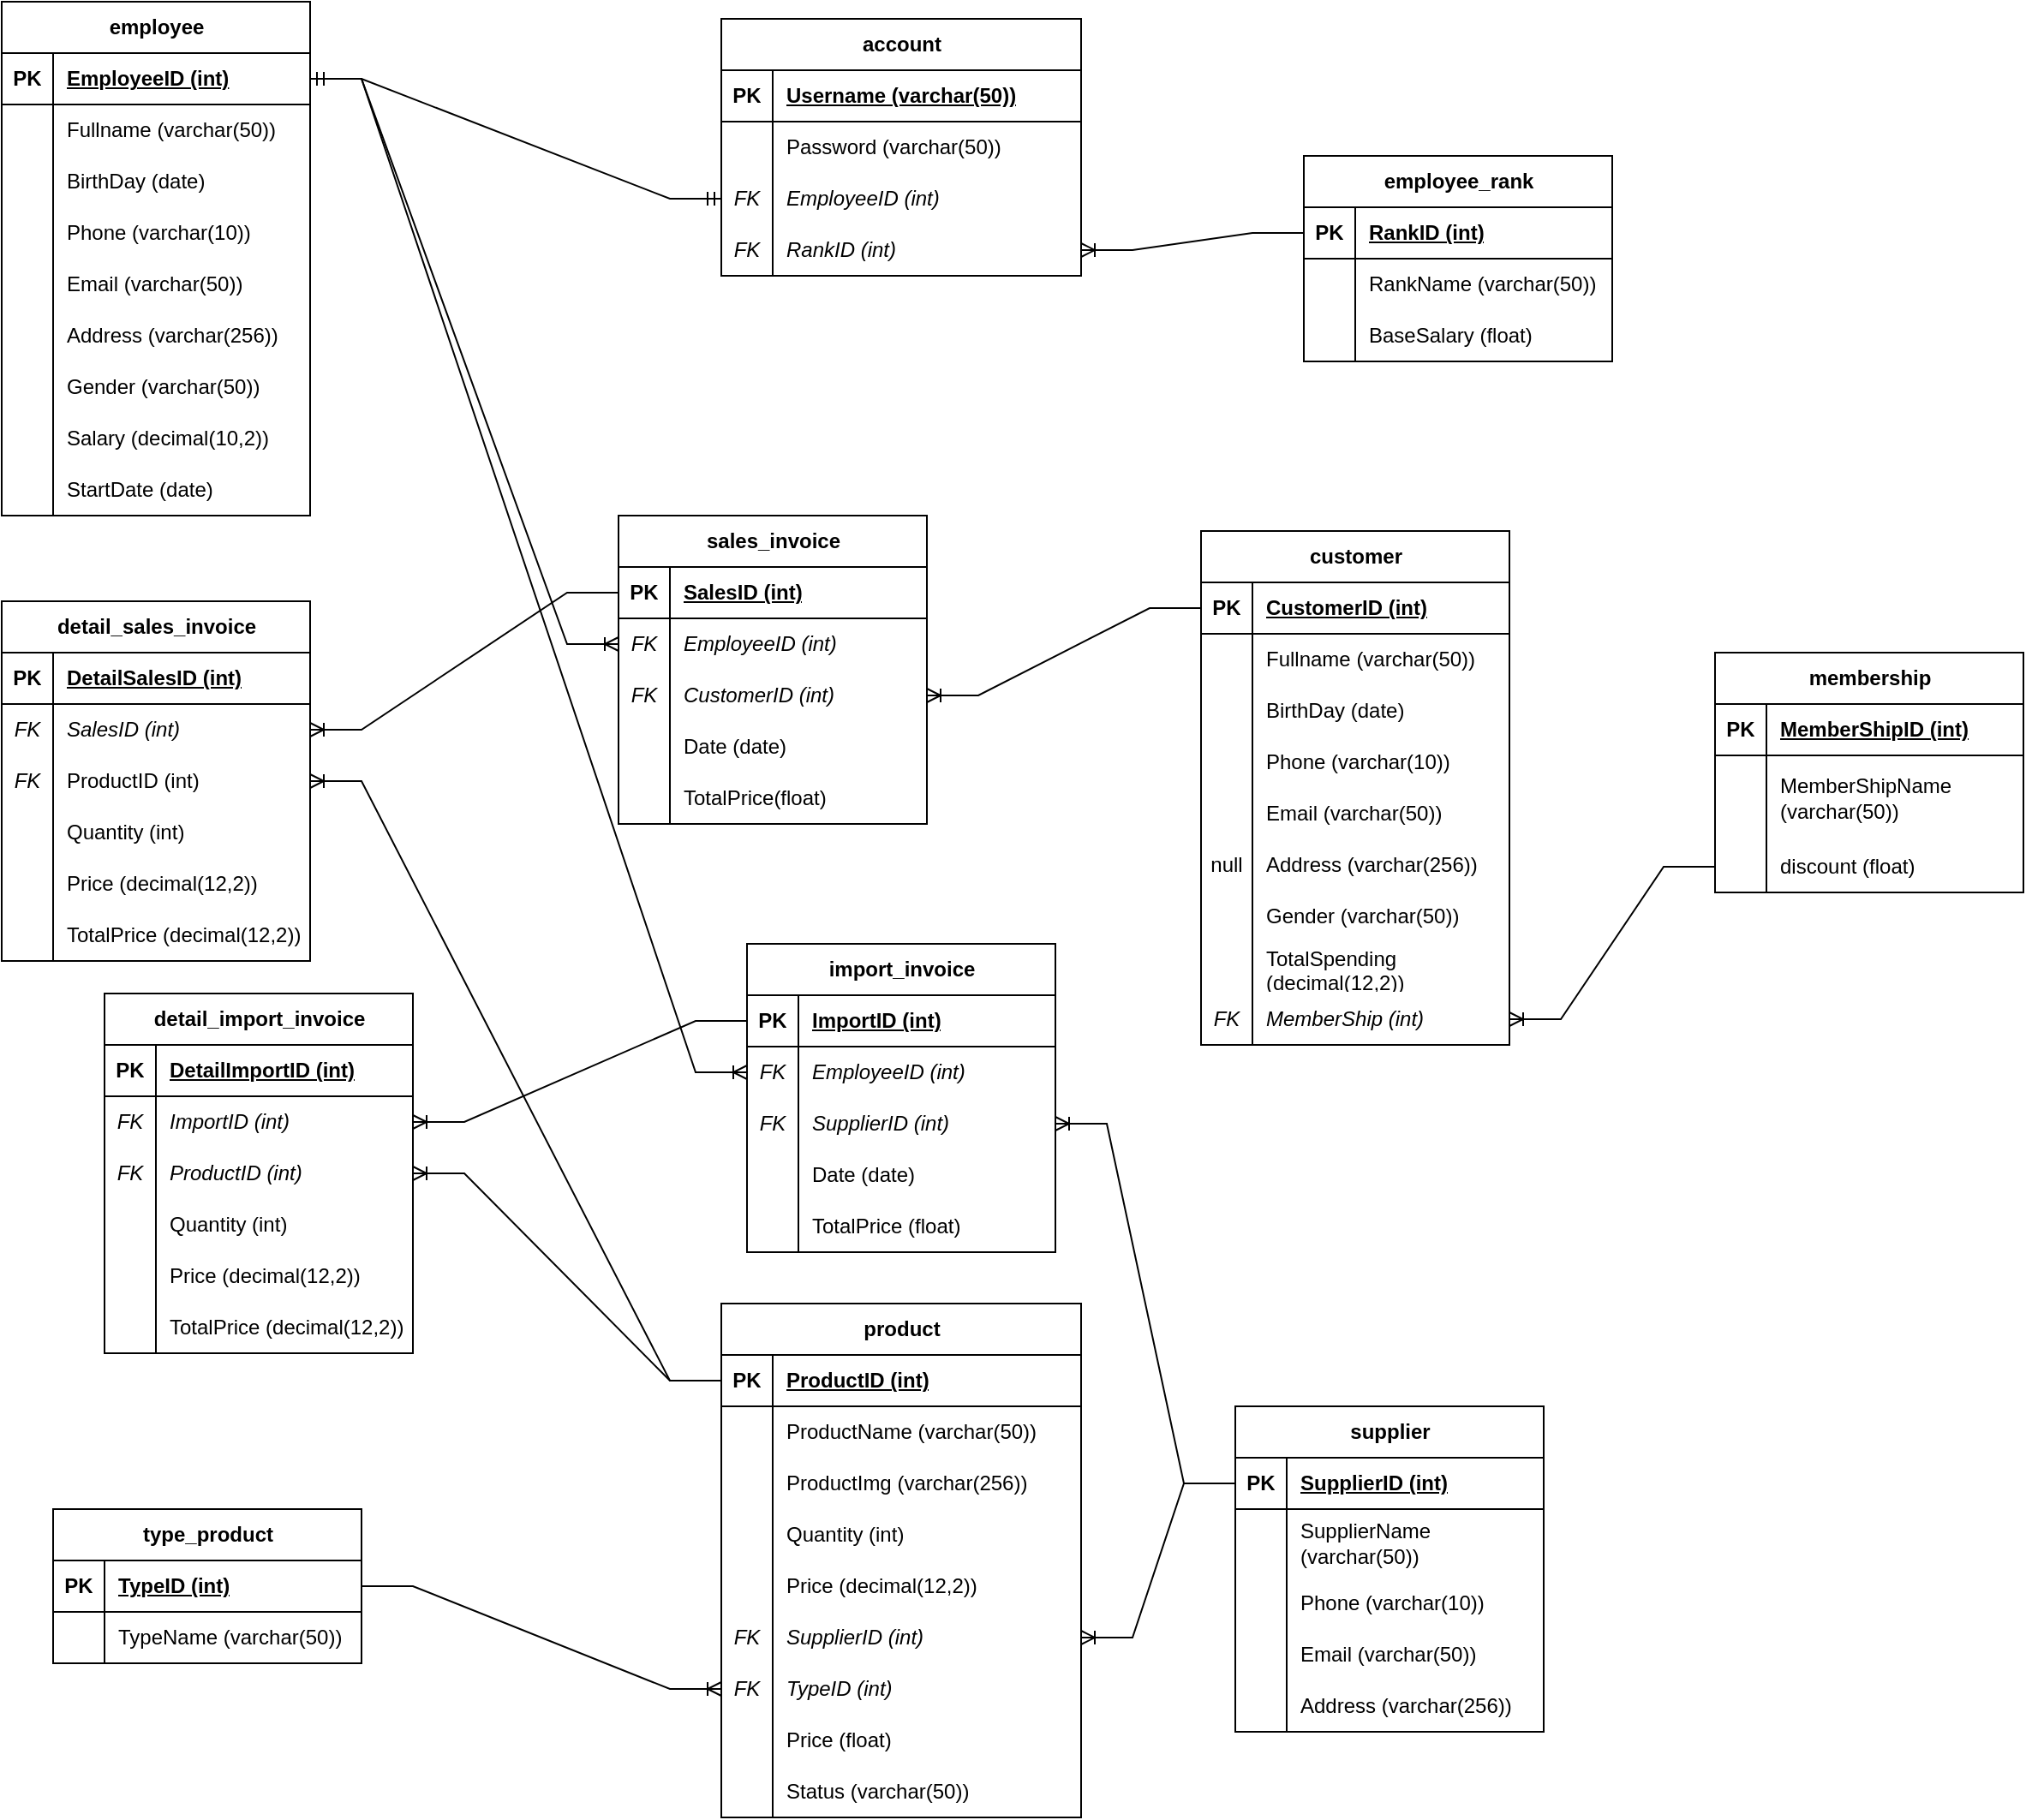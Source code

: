 <mxfile version="26.0.7">
  <diagram name="Trang-1" id="HzNXyHBfQ0bRKOngOJfk">
    <mxGraphModel dx="1388" dy="649" grid="1" gridSize="10" guides="1" tooltips="1" connect="1" arrows="1" fold="1" page="1" pageScale="1" pageWidth="827" pageHeight="1169" math="0" shadow="0">
      <root>
        <mxCell id="0" />
        <mxCell id="1" parent="0" />
        <object label="account" id="R25tBzo6S6qDHVzWYcVS-1">
          <mxCell style="shape=table;startSize=30;container=1;collapsible=1;childLayout=tableLayout;fixedRows=1;rowLines=0;fontStyle=1;align=center;resizeLast=1;html=1;" parent="1" vertex="1">
            <mxGeometry x="-60" y="120" width="210" height="150" as="geometry" />
          </mxCell>
        </object>
        <mxCell id="R25tBzo6S6qDHVzWYcVS-2" value="" style="shape=tableRow;horizontal=0;startSize=0;swimlaneHead=0;swimlaneBody=0;fillColor=none;collapsible=0;dropTarget=0;points=[[0,0.5],[1,0.5]];portConstraint=eastwest;top=0;left=0;right=0;bottom=1;" parent="R25tBzo6S6qDHVzWYcVS-1" vertex="1">
          <mxGeometry y="30" width="210" height="30" as="geometry" />
        </mxCell>
        <mxCell id="R25tBzo6S6qDHVzWYcVS-3" value="PK" style="shape=partialRectangle;connectable=0;fillColor=none;top=0;left=0;bottom=0;right=0;fontStyle=1;overflow=hidden;whiteSpace=wrap;html=1;" parent="R25tBzo6S6qDHVzWYcVS-2" vertex="1">
          <mxGeometry width="30" height="30" as="geometry">
            <mxRectangle width="30" height="30" as="alternateBounds" />
          </mxGeometry>
        </mxCell>
        <mxCell id="R25tBzo6S6qDHVzWYcVS-4" value="Username (varchar(50))" style="shape=partialRectangle;connectable=0;fillColor=none;top=0;left=0;bottom=0;right=0;align=left;spacingLeft=6;fontStyle=5;overflow=hidden;whiteSpace=wrap;html=1;" parent="R25tBzo6S6qDHVzWYcVS-2" vertex="1">
          <mxGeometry x="30" width="180" height="30" as="geometry">
            <mxRectangle width="180" height="30" as="alternateBounds" />
          </mxGeometry>
        </mxCell>
        <mxCell id="R25tBzo6S6qDHVzWYcVS-5" value="" style="shape=tableRow;horizontal=0;startSize=0;swimlaneHead=0;swimlaneBody=0;fillColor=none;collapsible=0;dropTarget=0;points=[[0,0.5],[1,0.5]];portConstraint=eastwest;top=0;left=0;right=0;bottom=0;" parent="R25tBzo6S6qDHVzWYcVS-1" vertex="1">
          <mxGeometry y="60" width="210" height="30" as="geometry" />
        </mxCell>
        <mxCell id="R25tBzo6S6qDHVzWYcVS-6" value="" style="shape=partialRectangle;connectable=0;fillColor=none;top=0;left=0;bottom=0;right=0;editable=1;overflow=hidden;whiteSpace=wrap;html=1;" parent="R25tBzo6S6qDHVzWYcVS-5" vertex="1">
          <mxGeometry width="30" height="30" as="geometry">
            <mxRectangle width="30" height="30" as="alternateBounds" />
          </mxGeometry>
        </mxCell>
        <mxCell id="R25tBzo6S6qDHVzWYcVS-7" value="Password (varchar(50))" style="shape=partialRectangle;connectable=0;fillColor=none;top=0;left=0;bottom=0;right=0;align=left;spacingLeft=6;overflow=hidden;whiteSpace=wrap;html=1;" parent="R25tBzo6S6qDHVzWYcVS-5" vertex="1">
          <mxGeometry x="30" width="180" height="30" as="geometry">
            <mxRectangle width="180" height="30" as="alternateBounds" />
          </mxGeometry>
        </mxCell>
        <mxCell id="R25tBzo6S6qDHVzWYcVS-8" value="" style="shape=tableRow;horizontal=0;startSize=0;swimlaneHead=0;swimlaneBody=0;fillColor=none;collapsible=0;dropTarget=0;points=[[0,0.5],[1,0.5]];portConstraint=eastwest;top=0;left=0;right=0;bottom=0;" parent="R25tBzo6S6qDHVzWYcVS-1" vertex="1">
          <mxGeometry y="90" width="210" height="30" as="geometry" />
        </mxCell>
        <mxCell id="R25tBzo6S6qDHVzWYcVS-9" value="FK" style="shape=partialRectangle;connectable=0;fillColor=none;top=0;left=0;bottom=0;right=0;editable=1;overflow=hidden;whiteSpace=wrap;html=1;fontStyle=2" parent="R25tBzo6S6qDHVzWYcVS-8" vertex="1">
          <mxGeometry width="30" height="30" as="geometry">
            <mxRectangle width="30" height="30" as="alternateBounds" />
          </mxGeometry>
        </mxCell>
        <mxCell id="R25tBzo6S6qDHVzWYcVS-10" value="EmployeeID (int)" style="shape=partialRectangle;connectable=0;fillColor=none;top=0;left=0;bottom=0;right=0;align=left;spacingLeft=6;overflow=hidden;whiteSpace=wrap;html=1;fontStyle=2" parent="R25tBzo6S6qDHVzWYcVS-8" vertex="1">
          <mxGeometry x="30" width="180" height="30" as="geometry">
            <mxRectangle width="180" height="30" as="alternateBounds" />
          </mxGeometry>
        </mxCell>
        <mxCell id="R25tBzo6S6qDHVzWYcVS-11" value="" style="shape=tableRow;horizontal=0;startSize=0;swimlaneHead=0;swimlaneBody=0;fillColor=none;collapsible=0;dropTarget=0;points=[[0,0.5],[1,0.5]];portConstraint=eastwest;top=0;left=0;right=0;bottom=0;" parent="R25tBzo6S6qDHVzWYcVS-1" vertex="1">
          <mxGeometry y="120" width="210" height="30" as="geometry" />
        </mxCell>
        <mxCell id="R25tBzo6S6qDHVzWYcVS-12" value="FK" style="shape=partialRectangle;connectable=0;fillColor=none;top=0;left=0;bottom=0;right=0;editable=1;overflow=hidden;whiteSpace=wrap;html=1;fontStyle=2" parent="R25tBzo6S6qDHVzWYcVS-11" vertex="1">
          <mxGeometry width="30" height="30" as="geometry">
            <mxRectangle width="30" height="30" as="alternateBounds" />
          </mxGeometry>
        </mxCell>
        <mxCell id="R25tBzo6S6qDHVzWYcVS-13" value="RankID (int)" style="shape=partialRectangle;connectable=0;fillColor=none;top=0;left=0;bottom=0;right=0;align=left;spacingLeft=6;overflow=hidden;whiteSpace=wrap;html=1;fontStyle=2" parent="R25tBzo6S6qDHVzWYcVS-11" vertex="1">
          <mxGeometry x="30" width="180" height="30" as="geometry">
            <mxRectangle width="180" height="30" as="alternateBounds" />
          </mxGeometry>
        </mxCell>
        <mxCell id="R25tBzo6S6qDHVzWYcVS-35" value="employee" style="shape=table;startSize=30;container=1;collapsible=1;childLayout=tableLayout;fixedRows=1;rowLines=0;fontStyle=1;align=center;resizeLast=1;html=1;" parent="1" vertex="1">
          <mxGeometry x="-480" y="110" width="180" height="300" as="geometry" />
        </mxCell>
        <mxCell id="R25tBzo6S6qDHVzWYcVS-36" value="" style="shape=tableRow;horizontal=0;startSize=0;swimlaneHead=0;swimlaneBody=0;fillColor=none;collapsible=0;dropTarget=0;points=[[0,0.5],[1,0.5]];portConstraint=eastwest;top=0;left=0;right=0;bottom=1;" parent="R25tBzo6S6qDHVzWYcVS-35" vertex="1">
          <mxGeometry y="30" width="180" height="30" as="geometry" />
        </mxCell>
        <mxCell id="R25tBzo6S6qDHVzWYcVS-37" value="PK" style="shape=partialRectangle;connectable=0;fillColor=none;top=0;left=0;bottom=0;right=0;fontStyle=1;overflow=hidden;whiteSpace=wrap;html=1;" parent="R25tBzo6S6qDHVzWYcVS-36" vertex="1">
          <mxGeometry width="30" height="30" as="geometry">
            <mxRectangle width="30" height="30" as="alternateBounds" />
          </mxGeometry>
        </mxCell>
        <mxCell id="R25tBzo6S6qDHVzWYcVS-38" value="EmployeeID (int)" style="shape=partialRectangle;connectable=0;fillColor=none;top=0;left=0;bottom=0;right=0;align=left;spacingLeft=6;fontStyle=5;overflow=hidden;whiteSpace=wrap;html=1;" parent="R25tBzo6S6qDHVzWYcVS-36" vertex="1">
          <mxGeometry x="30" width="150" height="30" as="geometry">
            <mxRectangle width="150" height="30" as="alternateBounds" />
          </mxGeometry>
        </mxCell>
        <mxCell id="R25tBzo6S6qDHVzWYcVS-39" value="" style="shape=tableRow;horizontal=0;startSize=0;swimlaneHead=0;swimlaneBody=0;fillColor=none;collapsible=0;dropTarget=0;points=[[0,0.5],[1,0.5]];portConstraint=eastwest;top=0;left=0;right=0;bottom=0;" parent="R25tBzo6S6qDHVzWYcVS-35" vertex="1">
          <mxGeometry y="60" width="180" height="30" as="geometry" />
        </mxCell>
        <mxCell id="R25tBzo6S6qDHVzWYcVS-40" value="" style="shape=partialRectangle;connectable=0;fillColor=none;top=0;left=0;bottom=0;right=0;editable=1;overflow=hidden;whiteSpace=wrap;html=1;" parent="R25tBzo6S6qDHVzWYcVS-39" vertex="1">
          <mxGeometry width="30" height="30" as="geometry">
            <mxRectangle width="30" height="30" as="alternateBounds" />
          </mxGeometry>
        </mxCell>
        <mxCell id="R25tBzo6S6qDHVzWYcVS-41" value="Fullname (varchar(50))" style="shape=partialRectangle;connectable=0;fillColor=none;top=0;left=0;bottom=0;right=0;align=left;spacingLeft=6;overflow=hidden;whiteSpace=wrap;html=1;" parent="R25tBzo6S6qDHVzWYcVS-39" vertex="1">
          <mxGeometry x="30" width="150" height="30" as="geometry">
            <mxRectangle width="150" height="30" as="alternateBounds" />
          </mxGeometry>
        </mxCell>
        <mxCell id="R25tBzo6S6qDHVzWYcVS-42" value="" style="shape=tableRow;horizontal=0;startSize=0;swimlaneHead=0;swimlaneBody=0;fillColor=none;collapsible=0;dropTarget=0;points=[[0,0.5],[1,0.5]];portConstraint=eastwest;top=0;left=0;right=0;bottom=0;" parent="R25tBzo6S6qDHVzWYcVS-35" vertex="1">
          <mxGeometry y="90" width="180" height="30" as="geometry" />
        </mxCell>
        <mxCell id="R25tBzo6S6qDHVzWYcVS-43" value="" style="shape=partialRectangle;connectable=0;fillColor=none;top=0;left=0;bottom=0;right=0;editable=1;overflow=hidden;whiteSpace=wrap;html=1;" parent="R25tBzo6S6qDHVzWYcVS-42" vertex="1">
          <mxGeometry width="30" height="30" as="geometry">
            <mxRectangle width="30" height="30" as="alternateBounds" />
          </mxGeometry>
        </mxCell>
        <mxCell id="R25tBzo6S6qDHVzWYcVS-44" value="BirthDay (date)" style="shape=partialRectangle;connectable=0;fillColor=none;top=0;left=0;bottom=0;right=0;align=left;spacingLeft=6;overflow=hidden;whiteSpace=wrap;html=1;" parent="R25tBzo6S6qDHVzWYcVS-42" vertex="1">
          <mxGeometry x="30" width="150" height="30" as="geometry">
            <mxRectangle width="150" height="30" as="alternateBounds" />
          </mxGeometry>
        </mxCell>
        <mxCell id="9apQDx71zIAUkoUK7QmV-14" value="" style="shape=tableRow;horizontal=0;startSize=0;swimlaneHead=0;swimlaneBody=0;fillColor=none;collapsible=0;dropTarget=0;points=[[0,0.5],[1,0.5]];portConstraint=eastwest;top=0;left=0;right=0;bottom=0;" parent="R25tBzo6S6qDHVzWYcVS-35" vertex="1">
          <mxGeometry y="120" width="180" height="30" as="geometry" />
        </mxCell>
        <mxCell id="9apQDx71zIAUkoUK7QmV-15" value="" style="shape=partialRectangle;connectable=0;fillColor=none;top=0;left=0;bottom=0;right=0;editable=1;overflow=hidden;whiteSpace=wrap;html=1;" parent="9apQDx71zIAUkoUK7QmV-14" vertex="1">
          <mxGeometry width="30" height="30" as="geometry">
            <mxRectangle width="30" height="30" as="alternateBounds" />
          </mxGeometry>
        </mxCell>
        <mxCell id="9apQDx71zIAUkoUK7QmV-16" value="Phone (varchar(10))" style="shape=partialRectangle;connectable=0;fillColor=none;top=0;left=0;bottom=0;right=0;align=left;spacingLeft=6;overflow=hidden;whiteSpace=wrap;html=1;" parent="9apQDx71zIAUkoUK7QmV-14" vertex="1">
          <mxGeometry x="30" width="150" height="30" as="geometry">
            <mxRectangle width="150" height="30" as="alternateBounds" />
          </mxGeometry>
        </mxCell>
        <mxCell id="9apQDx71zIAUkoUK7QmV-17" value="" style="shape=tableRow;horizontal=0;startSize=0;swimlaneHead=0;swimlaneBody=0;fillColor=none;collapsible=0;dropTarget=0;points=[[0,0.5],[1,0.5]];portConstraint=eastwest;top=0;left=0;right=0;bottom=0;" parent="R25tBzo6S6qDHVzWYcVS-35" vertex="1">
          <mxGeometry y="150" width="180" height="30" as="geometry" />
        </mxCell>
        <mxCell id="9apQDx71zIAUkoUK7QmV-18" value="" style="shape=partialRectangle;connectable=0;fillColor=none;top=0;left=0;bottom=0;right=0;editable=1;overflow=hidden;whiteSpace=wrap;html=1;" parent="9apQDx71zIAUkoUK7QmV-17" vertex="1">
          <mxGeometry width="30" height="30" as="geometry">
            <mxRectangle width="30" height="30" as="alternateBounds" />
          </mxGeometry>
        </mxCell>
        <mxCell id="9apQDx71zIAUkoUK7QmV-19" value="Email (varchar(50))" style="shape=partialRectangle;connectable=0;fillColor=none;top=0;left=0;bottom=0;right=0;align=left;spacingLeft=6;overflow=hidden;whiteSpace=wrap;html=1;" parent="9apQDx71zIAUkoUK7QmV-17" vertex="1">
          <mxGeometry x="30" width="150" height="30" as="geometry">
            <mxRectangle width="150" height="30" as="alternateBounds" />
          </mxGeometry>
        </mxCell>
        <mxCell id="R25tBzo6S6qDHVzWYcVS-45" value="" style="shape=tableRow;horizontal=0;startSize=0;swimlaneHead=0;swimlaneBody=0;fillColor=none;collapsible=0;dropTarget=0;points=[[0,0.5],[1,0.5]];portConstraint=eastwest;top=0;left=0;right=0;bottom=0;" parent="R25tBzo6S6qDHVzWYcVS-35" vertex="1">
          <mxGeometry y="180" width="180" height="30" as="geometry" />
        </mxCell>
        <mxCell id="R25tBzo6S6qDHVzWYcVS-46" value="" style="shape=partialRectangle;connectable=0;fillColor=none;top=0;left=0;bottom=0;right=0;editable=1;overflow=hidden;whiteSpace=wrap;html=1;" parent="R25tBzo6S6qDHVzWYcVS-45" vertex="1">
          <mxGeometry width="30" height="30" as="geometry">
            <mxRectangle width="30" height="30" as="alternateBounds" />
          </mxGeometry>
        </mxCell>
        <mxCell id="R25tBzo6S6qDHVzWYcVS-47" value="Address (varchar(256))" style="shape=partialRectangle;connectable=0;fillColor=none;top=0;left=0;bottom=0;right=0;align=left;spacingLeft=6;overflow=hidden;whiteSpace=wrap;html=1;" parent="R25tBzo6S6qDHVzWYcVS-45" vertex="1">
          <mxGeometry x="30" width="150" height="30" as="geometry">
            <mxRectangle width="150" height="30" as="alternateBounds" />
          </mxGeometry>
        </mxCell>
        <mxCell id="R25tBzo6S6qDHVzWYcVS-48" value="" style="shape=tableRow;horizontal=0;startSize=0;swimlaneHead=0;swimlaneBody=0;fillColor=none;collapsible=0;dropTarget=0;points=[[0,0.5],[1,0.5]];portConstraint=eastwest;top=0;left=0;right=0;bottom=0;" parent="R25tBzo6S6qDHVzWYcVS-35" vertex="1">
          <mxGeometry y="210" width="180" height="30" as="geometry" />
        </mxCell>
        <mxCell id="R25tBzo6S6qDHVzWYcVS-49" value="" style="shape=partialRectangle;connectable=0;fillColor=none;top=0;left=0;bottom=0;right=0;editable=1;overflow=hidden;whiteSpace=wrap;html=1;" parent="R25tBzo6S6qDHVzWYcVS-48" vertex="1">
          <mxGeometry width="30" height="30" as="geometry">
            <mxRectangle width="30" height="30" as="alternateBounds" />
          </mxGeometry>
        </mxCell>
        <mxCell id="R25tBzo6S6qDHVzWYcVS-50" value="Gender (varchar(50))" style="shape=partialRectangle;connectable=0;fillColor=none;top=0;left=0;bottom=0;right=0;align=left;spacingLeft=6;overflow=hidden;whiteSpace=wrap;html=1;" parent="R25tBzo6S6qDHVzWYcVS-48" vertex="1">
          <mxGeometry x="30" width="150" height="30" as="geometry">
            <mxRectangle width="150" height="30" as="alternateBounds" />
          </mxGeometry>
        </mxCell>
        <mxCell id="R25tBzo6S6qDHVzWYcVS-51" value="" style="shape=tableRow;horizontal=0;startSize=0;swimlaneHead=0;swimlaneBody=0;fillColor=none;collapsible=0;dropTarget=0;points=[[0,0.5],[1,0.5]];portConstraint=eastwest;top=0;left=0;right=0;bottom=0;" parent="R25tBzo6S6qDHVzWYcVS-35" vertex="1">
          <mxGeometry y="240" width="180" height="30" as="geometry" />
        </mxCell>
        <mxCell id="R25tBzo6S6qDHVzWYcVS-52" value="" style="shape=partialRectangle;connectable=0;fillColor=none;top=0;left=0;bottom=0;right=0;editable=1;overflow=hidden;whiteSpace=wrap;html=1;" parent="R25tBzo6S6qDHVzWYcVS-51" vertex="1">
          <mxGeometry width="30" height="30" as="geometry">
            <mxRectangle width="30" height="30" as="alternateBounds" />
          </mxGeometry>
        </mxCell>
        <mxCell id="R25tBzo6S6qDHVzWYcVS-53" value="&lt;div&gt;Salary (decimal(10,2))&lt;/div&gt;" style="shape=partialRectangle;connectable=0;fillColor=none;top=0;left=0;bottom=0;right=0;align=left;spacingLeft=6;overflow=hidden;whiteSpace=wrap;html=1;" parent="R25tBzo6S6qDHVzWYcVS-51" vertex="1">
          <mxGeometry x="30" width="150" height="30" as="geometry">
            <mxRectangle width="150" height="30" as="alternateBounds" />
          </mxGeometry>
        </mxCell>
        <mxCell id="R25tBzo6S6qDHVzWYcVS-70" value="" style="shape=tableRow;horizontal=0;startSize=0;swimlaneHead=0;swimlaneBody=0;fillColor=none;collapsible=0;dropTarget=0;points=[[0,0.5],[1,0.5]];portConstraint=eastwest;top=0;left=0;right=0;bottom=0;" parent="R25tBzo6S6qDHVzWYcVS-35" vertex="1">
          <mxGeometry y="270" width="180" height="30" as="geometry" />
        </mxCell>
        <mxCell id="R25tBzo6S6qDHVzWYcVS-71" value="" style="shape=partialRectangle;connectable=0;fillColor=none;top=0;left=0;bottom=0;right=0;editable=1;overflow=hidden;whiteSpace=wrap;html=1;" parent="R25tBzo6S6qDHVzWYcVS-70" vertex="1">
          <mxGeometry width="30" height="30" as="geometry">
            <mxRectangle width="30" height="30" as="alternateBounds" />
          </mxGeometry>
        </mxCell>
        <mxCell id="R25tBzo6S6qDHVzWYcVS-72" value="StartDate (date)" style="shape=partialRectangle;connectable=0;fillColor=none;top=0;left=0;bottom=0;right=0;align=left;spacingLeft=6;overflow=hidden;whiteSpace=wrap;html=1;" parent="R25tBzo6S6qDHVzWYcVS-70" vertex="1">
          <mxGeometry x="30" width="150" height="30" as="geometry">
            <mxRectangle width="150" height="30" as="alternateBounds" />
          </mxGeometry>
        </mxCell>
        <mxCell id="R25tBzo6S6qDHVzWYcVS-54" value="employee_rank" style="shape=table;startSize=30;container=1;collapsible=1;childLayout=tableLayout;fixedRows=1;rowLines=0;fontStyle=1;align=center;resizeLast=1;html=1;" parent="1" vertex="1">
          <mxGeometry x="280" y="200" width="180" height="120" as="geometry" />
        </mxCell>
        <mxCell id="R25tBzo6S6qDHVzWYcVS-55" value="" style="shape=tableRow;horizontal=0;startSize=0;swimlaneHead=0;swimlaneBody=0;fillColor=none;collapsible=0;dropTarget=0;points=[[0,0.5],[1,0.5]];portConstraint=eastwest;top=0;left=0;right=0;bottom=1;" parent="R25tBzo6S6qDHVzWYcVS-54" vertex="1">
          <mxGeometry y="30" width="180" height="30" as="geometry" />
        </mxCell>
        <mxCell id="R25tBzo6S6qDHVzWYcVS-56" value="PK" style="shape=partialRectangle;connectable=0;fillColor=none;top=0;left=0;bottom=0;right=0;fontStyle=1;overflow=hidden;whiteSpace=wrap;html=1;" parent="R25tBzo6S6qDHVzWYcVS-55" vertex="1">
          <mxGeometry width="30" height="30" as="geometry">
            <mxRectangle width="30" height="30" as="alternateBounds" />
          </mxGeometry>
        </mxCell>
        <mxCell id="R25tBzo6S6qDHVzWYcVS-57" value="RankID (int)" style="shape=partialRectangle;connectable=0;fillColor=none;top=0;left=0;bottom=0;right=0;align=left;spacingLeft=6;fontStyle=5;overflow=hidden;whiteSpace=wrap;html=1;" parent="R25tBzo6S6qDHVzWYcVS-55" vertex="1">
          <mxGeometry x="30" width="150" height="30" as="geometry">
            <mxRectangle width="150" height="30" as="alternateBounds" />
          </mxGeometry>
        </mxCell>
        <mxCell id="R25tBzo6S6qDHVzWYcVS-58" value="" style="shape=tableRow;horizontal=0;startSize=0;swimlaneHead=0;swimlaneBody=0;fillColor=none;collapsible=0;dropTarget=0;points=[[0,0.5],[1,0.5]];portConstraint=eastwest;top=0;left=0;right=0;bottom=0;" parent="R25tBzo6S6qDHVzWYcVS-54" vertex="1">
          <mxGeometry y="60" width="180" height="30" as="geometry" />
        </mxCell>
        <mxCell id="R25tBzo6S6qDHVzWYcVS-59" value="" style="shape=partialRectangle;connectable=0;fillColor=none;top=0;left=0;bottom=0;right=0;editable=1;overflow=hidden;whiteSpace=wrap;html=1;" parent="R25tBzo6S6qDHVzWYcVS-58" vertex="1">
          <mxGeometry width="30" height="30" as="geometry">
            <mxRectangle width="30" height="30" as="alternateBounds" />
          </mxGeometry>
        </mxCell>
        <mxCell id="R25tBzo6S6qDHVzWYcVS-60" value="RankName (varchar(50))" style="shape=partialRectangle;connectable=0;fillColor=none;top=0;left=0;bottom=0;right=0;align=left;spacingLeft=6;overflow=hidden;whiteSpace=wrap;html=1;" parent="R25tBzo6S6qDHVzWYcVS-58" vertex="1">
          <mxGeometry x="30" width="150" height="30" as="geometry">
            <mxRectangle width="150" height="30" as="alternateBounds" />
          </mxGeometry>
        </mxCell>
        <mxCell id="R25tBzo6S6qDHVzWYcVS-61" value="" style="shape=tableRow;horizontal=0;startSize=0;swimlaneHead=0;swimlaneBody=0;fillColor=none;collapsible=0;dropTarget=0;points=[[0,0.5],[1,0.5]];portConstraint=eastwest;top=0;left=0;right=0;bottom=0;" parent="R25tBzo6S6qDHVzWYcVS-54" vertex="1">
          <mxGeometry y="90" width="180" height="30" as="geometry" />
        </mxCell>
        <mxCell id="R25tBzo6S6qDHVzWYcVS-62" value="" style="shape=partialRectangle;connectable=0;fillColor=none;top=0;left=0;bottom=0;right=0;editable=1;overflow=hidden;whiteSpace=wrap;html=1;" parent="R25tBzo6S6qDHVzWYcVS-61" vertex="1">
          <mxGeometry width="30" height="30" as="geometry">
            <mxRectangle width="30" height="30" as="alternateBounds" />
          </mxGeometry>
        </mxCell>
        <mxCell id="R25tBzo6S6qDHVzWYcVS-63" value="BaseSalary (float)" style="shape=partialRectangle;connectable=0;fillColor=none;top=0;left=0;bottom=0;right=0;align=left;spacingLeft=6;overflow=hidden;whiteSpace=wrap;html=1;" parent="R25tBzo6S6qDHVzWYcVS-61" vertex="1">
          <mxGeometry x="30" width="150" height="30" as="geometry">
            <mxRectangle width="150" height="30" as="alternateBounds" />
          </mxGeometry>
        </mxCell>
        <mxCell id="R25tBzo6S6qDHVzWYcVS-67" value="" style="edgeStyle=entityRelationEdgeStyle;fontSize=12;html=1;endArrow=ERoneToMany;rounded=0;entryX=1;entryY=0.5;entryDx=0;entryDy=0;exitX=0;exitY=0.5;exitDx=0;exitDy=0;" parent="1" source="R25tBzo6S6qDHVzWYcVS-55" target="R25tBzo6S6qDHVzWYcVS-11" edge="1">
          <mxGeometry width="100" height="100" relative="1" as="geometry">
            <mxPoint x="360" y="290" as="sourcePoint" />
            <mxPoint x="240" y="210" as="targetPoint" />
            <Array as="points">
              <mxPoint x="180" y="210" />
            </Array>
          </mxGeometry>
        </mxCell>
        <mxCell id="R25tBzo6S6qDHVzWYcVS-69" value="" style="edgeStyle=entityRelationEdgeStyle;fontSize=12;html=1;endArrow=ERmandOne;startArrow=ERmandOne;rounded=0;exitX=1;exitY=0.5;exitDx=0;exitDy=0;" parent="1" source="R25tBzo6S6qDHVzWYcVS-36" target="R25tBzo6S6qDHVzWYcVS-8" edge="1">
          <mxGeometry width="100" height="100" relative="1" as="geometry">
            <mxPoint x="10" y="290" as="sourcePoint" />
            <mxPoint x="110" y="190" as="targetPoint" />
          </mxGeometry>
        </mxCell>
        <mxCell id="R25tBzo6S6qDHVzWYcVS-73" value="product" style="shape=table;startSize=30;container=1;collapsible=1;childLayout=tableLayout;fixedRows=1;rowLines=0;fontStyle=1;align=center;resizeLast=1;html=1;" parent="1" vertex="1">
          <mxGeometry x="-60" y="870" width="210" height="300" as="geometry" />
        </mxCell>
        <mxCell id="R25tBzo6S6qDHVzWYcVS-74" value="" style="shape=tableRow;horizontal=0;startSize=0;swimlaneHead=0;swimlaneBody=0;fillColor=none;collapsible=0;dropTarget=0;points=[[0,0.5],[1,0.5]];portConstraint=eastwest;top=0;left=0;right=0;bottom=1;" parent="R25tBzo6S6qDHVzWYcVS-73" vertex="1">
          <mxGeometry y="30" width="210" height="30" as="geometry" />
        </mxCell>
        <mxCell id="R25tBzo6S6qDHVzWYcVS-75" value="PK" style="shape=partialRectangle;connectable=0;fillColor=none;top=0;left=0;bottom=0;right=0;fontStyle=1;overflow=hidden;whiteSpace=wrap;html=1;" parent="R25tBzo6S6qDHVzWYcVS-74" vertex="1">
          <mxGeometry width="30" height="30" as="geometry">
            <mxRectangle width="30" height="30" as="alternateBounds" />
          </mxGeometry>
        </mxCell>
        <mxCell id="R25tBzo6S6qDHVzWYcVS-76" value="ProductID (int)" style="shape=partialRectangle;connectable=0;fillColor=none;top=0;left=0;bottom=0;right=0;align=left;spacingLeft=6;fontStyle=5;overflow=hidden;whiteSpace=wrap;html=1;" parent="R25tBzo6S6qDHVzWYcVS-74" vertex="1">
          <mxGeometry x="30" width="180" height="30" as="geometry">
            <mxRectangle width="180" height="30" as="alternateBounds" />
          </mxGeometry>
        </mxCell>
        <mxCell id="R25tBzo6S6qDHVzWYcVS-77" value="" style="shape=tableRow;horizontal=0;startSize=0;swimlaneHead=0;swimlaneBody=0;fillColor=none;collapsible=0;dropTarget=0;points=[[0,0.5],[1,0.5]];portConstraint=eastwest;top=0;left=0;right=0;bottom=0;" parent="R25tBzo6S6qDHVzWYcVS-73" vertex="1">
          <mxGeometry y="60" width="210" height="30" as="geometry" />
        </mxCell>
        <mxCell id="R25tBzo6S6qDHVzWYcVS-78" value="" style="shape=partialRectangle;connectable=0;fillColor=none;top=0;left=0;bottom=0;right=0;editable=1;overflow=hidden;whiteSpace=wrap;html=1;" parent="R25tBzo6S6qDHVzWYcVS-77" vertex="1">
          <mxGeometry width="30" height="30" as="geometry">
            <mxRectangle width="30" height="30" as="alternateBounds" />
          </mxGeometry>
        </mxCell>
        <mxCell id="R25tBzo6S6qDHVzWYcVS-79" value="ProductName (varchar(50))" style="shape=partialRectangle;connectable=0;fillColor=none;top=0;left=0;bottom=0;right=0;align=left;spacingLeft=6;overflow=hidden;whiteSpace=wrap;html=1;" parent="R25tBzo6S6qDHVzWYcVS-77" vertex="1">
          <mxGeometry x="30" width="180" height="30" as="geometry">
            <mxRectangle width="180" height="30" as="alternateBounds" />
          </mxGeometry>
        </mxCell>
        <mxCell id="R25tBzo6S6qDHVzWYcVS-80" value="" style="shape=tableRow;horizontal=0;startSize=0;swimlaneHead=0;swimlaneBody=0;fillColor=none;collapsible=0;dropTarget=0;points=[[0,0.5],[1,0.5]];portConstraint=eastwest;top=0;left=0;right=0;bottom=0;" parent="R25tBzo6S6qDHVzWYcVS-73" vertex="1">
          <mxGeometry y="90" width="210" height="30" as="geometry" />
        </mxCell>
        <mxCell id="R25tBzo6S6qDHVzWYcVS-81" value="" style="shape=partialRectangle;connectable=0;fillColor=none;top=0;left=0;bottom=0;right=0;editable=1;overflow=hidden;whiteSpace=wrap;html=1;" parent="R25tBzo6S6qDHVzWYcVS-80" vertex="1">
          <mxGeometry width="30" height="30" as="geometry">
            <mxRectangle width="30" height="30" as="alternateBounds" />
          </mxGeometry>
        </mxCell>
        <mxCell id="R25tBzo6S6qDHVzWYcVS-82" value="ProductImg (varchar(256))" style="shape=partialRectangle;connectable=0;fillColor=none;top=0;left=0;bottom=0;right=0;align=left;spacingLeft=6;overflow=hidden;whiteSpace=wrap;html=1;" parent="R25tBzo6S6qDHVzWYcVS-80" vertex="1">
          <mxGeometry x="30" width="180" height="30" as="geometry">
            <mxRectangle width="180" height="30" as="alternateBounds" />
          </mxGeometry>
        </mxCell>
        <mxCell id="cB0Ea5q1zU-HH3Sa_vTM-3" value="" style="shape=tableRow;horizontal=0;startSize=0;swimlaneHead=0;swimlaneBody=0;fillColor=none;collapsible=0;dropTarget=0;points=[[0,0.5],[1,0.5]];portConstraint=eastwest;top=0;left=0;right=0;bottom=0;" parent="R25tBzo6S6qDHVzWYcVS-73" vertex="1">
          <mxGeometry y="120" width="210" height="30" as="geometry" />
        </mxCell>
        <mxCell id="cB0Ea5q1zU-HH3Sa_vTM-4" value="" style="shape=partialRectangle;connectable=0;fillColor=none;top=0;left=0;bottom=0;right=0;editable=1;overflow=hidden;whiteSpace=wrap;html=1;" parent="cB0Ea5q1zU-HH3Sa_vTM-3" vertex="1">
          <mxGeometry width="30" height="30" as="geometry">
            <mxRectangle width="30" height="30" as="alternateBounds" />
          </mxGeometry>
        </mxCell>
        <mxCell id="cB0Ea5q1zU-HH3Sa_vTM-5" value="Quantity (int)" style="shape=partialRectangle;connectable=0;fillColor=none;top=0;left=0;bottom=0;right=0;align=left;spacingLeft=6;overflow=hidden;whiteSpace=wrap;html=1;" parent="cB0Ea5q1zU-HH3Sa_vTM-3" vertex="1">
          <mxGeometry x="30" width="180" height="30" as="geometry">
            <mxRectangle width="180" height="30" as="alternateBounds" />
          </mxGeometry>
        </mxCell>
        <mxCell id="R25tBzo6S6qDHVzWYcVS-83" value="" style="shape=tableRow;horizontal=0;startSize=0;swimlaneHead=0;swimlaneBody=0;fillColor=none;collapsible=0;dropTarget=0;points=[[0,0.5],[1,0.5]];portConstraint=eastwest;top=0;left=0;right=0;bottom=0;" parent="R25tBzo6S6qDHVzWYcVS-73" vertex="1">
          <mxGeometry y="150" width="210" height="30" as="geometry" />
        </mxCell>
        <mxCell id="R25tBzo6S6qDHVzWYcVS-84" value="" style="shape=partialRectangle;connectable=0;fillColor=none;top=0;left=0;bottom=0;right=0;editable=1;overflow=hidden;whiteSpace=wrap;html=1;" parent="R25tBzo6S6qDHVzWYcVS-83" vertex="1">
          <mxGeometry width="30" height="30" as="geometry">
            <mxRectangle width="30" height="30" as="alternateBounds" />
          </mxGeometry>
        </mxCell>
        <mxCell id="R25tBzo6S6qDHVzWYcVS-85" value="Price (decimal(12,2))" style="shape=partialRectangle;connectable=0;fillColor=none;top=0;left=0;bottom=0;right=0;align=left;spacingLeft=6;overflow=hidden;whiteSpace=wrap;html=1;" parent="R25tBzo6S6qDHVzWYcVS-83" vertex="1">
          <mxGeometry x="30" width="180" height="30" as="geometry">
            <mxRectangle width="180" height="30" as="alternateBounds" />
          </mxGeometry>
        </mxCell>
        <mxCell id="R25tBzo6S6qDHVzWYcVS-86" value="" style="shape=tableRow;horizontal=0;startSize=0;swimlaneHead=0;swimlaneBody=0;fillColor=none;collapsible=0;dropTarget=0;points=[[0,0.5],[1,0.5]];portConstraint=eastwest;top=0;left=0;right=0;bottom=0;" parent="R25tBzo6S6qDHVzWYcVS-73" vertex="1">
          <mxGeometry y="180" width="210" height="30" as="geometry" />
        </mxCell>
        <mxCell id="R25tBzo6S6qDHVzWYcVS-87" value="FK" style="shape=partialRectangle;connectable=0;fillColor=none;top=0;left=0;bottom=0;right=0;editable=1;overflow=hidden;whiteSpace=wrap;html=1;fontStyle=2" parent="R25tBzo6S6qDHVzWYcVS-86" vertex="1">
          <mxGeometry width="30" height="30" as="geometry">
            <mxRectangle width="30" height="30" as="alternateBounds" />
          </mxGeometry>
        </mxCell>
        <mxCell id="R25tBzo6S6qDHVzWYcVS-88" value="SupplierID (int)" style="shape=partialRectangle;connectable=0;fillColor=none;top=0;left=0;bottom=0;right=0;align=left;spacingLeft=6;overflow=hidden;whiteSpace=wrap;html=1;fontStyle=2" parent="R25tBzo6S6qDHVzWYcVS-86" vertex="1">
          <mxGeometry x="30" width="180" height="30" as="geometry">
            <mxRectangle width="180" height="30" as="alternateBounds" />
          </mxGeometry>
        </mxCell>
        <mxCell id="R25tBzo6S6qDHVzWYcVS-89" value="" style="shape=tableRow;horizontal=0;startSize=0;swimlaneHead=0;swimlaneBody=0;fillColor=none;collapsible=0;dropTarget=0;points=[[0,0.5],[1,0.5]];portConstraint=eastwest;top=0;left=0;right=0;bottom=0;" parent="R25tBzo6S6qDHVzWYcVS-73" vertex="1">
          <mxGeometry y="210" width="210" height="30" as="geometry" />
        </mxCell>
        <mxCell id="R25tBzo6S6qDHVzWYcVS-90" value="FK" style="shape=partialRectangle;connectable=0;fillColor=none;top=0;left=0;bottom=0;right=0;editable=1;overflow=hidden;whiteSpace=wrap;html=1;fontStyle=2" parent="R25tBzo6S6qDHVzWYcVS-89" vertex="1">
          <mxGeometry width="30" height="30" as="geometry">
            <mxRectangle width="30" height="30" as="alternateBounds" />
          </mxGeometry>
        </mxCell>
        <mxCell id="R25tBzo6S6qDHVzWYcVS-91" value="TypeID (int)" style="shape=partialRectangle;connectable=0;fillColor=none;top=0;left=0;bottom=0;right=0;align=left;spacingLeft=6;overflow=hidden;whiteSpace=wrap;html=1;fontStyle=2" parent="R25tBzo6S6qDHVzWYcVS-89" vertex="1">
          <mxGeometry x="30" width="180" height="30" as="geometry">
            <mxRectangle width="180" height="30" as="alternateBounds" />
          </mxGeometry>
        </mxCell>
        <mxCell id="R25tBzo6S6qDHVzWYcVS-92" value="" style="shape=tableRow;horizontal=0;startSize=0;swimlaneHead=0;swimlaneBody=0;fillColor=none;collapsible=0;dropTarget=0;points=[[0,0.5],[1,0.5]];portConstraint=eastwest;top=0;left=0;right=0;bottom=0;fontStyle=2" parent="R25tBzo6S6qDHVzWYcVS-73" vertex="1">
          <mxGeometry y="240" width="210" height="30" as="geometry" />
        </mxCell>
        <mxCell id="R25tBzo6S6qDHVzWYcVS-93" value="" style="shape=partialRectangle;connectable=0;fillColor=none;top=0;left=0;bottom=0;right=0;editable=1;overflow=hidden;whiteSpace=wrap;html=1;fontStyle=2" parent="R25tBzo6S6qDHVzWYcVS-92" vertex="1">
          <mxGeometry width="30" height="30" as="geometry">
            <mxRectangle width="30" height="30" as="alternateBounds" />
          </mxGeometry>
        </mxCell>
        <mxCell id="R25tBzo6S6qDHVzWYcVS-94" value="&lt;span style=&quot;font-style: normal;&quot;&gt;Price (float)&lt;/span&gt;" style="shape=partialRectangle;connectable=0;fillColor=none;top=0;left=0;bottom=0;right=0;align=left;spacingLeft=6;overflow=hidden;whiteSpace=wrap;html=1;fontStyle=2" parent="R25tBzo6S6qDHVzWYcVS-92" vertex="1">
          <mxGeometry x="30" width="180" height="30" as="geometry">
            <mxRectangle width="180" height="30" as="alternateBounds" />
          </mxGeometry>
        </mxCell>
        <mxCell id="9apQDx71zIAUkoUK7QmV-38" value="" style="shape=tableRow;horizontal=0;startSize=0;swimlaneHead=0;swimlaneBody=0;fillColor=none;collapsible=0;dropTarget=0;points=[[0,0.5],[1,0.5]];portConstraint=eastwest;top=0;left=0;right=0;bottom=0;fontStyle=2" parent="R25tBzo6S6qDHVzWYcVS-73" vertex="1">
          <mxGeometry y="270" width="210" height="30" as="geometry" />
        </mxCell>
        <mxCell id="9apQDx71zIAUkoUK7QmV-39" value="" style="shape=partialRectangle;connectable=0;fillColor=none;top=0;left=0;bottom=0;right=0;editable=1;overflow=hidden;whiteSpace=wrap;html=1;fontStyle=2" parent="9apQDx71zIAUkoUK7QmV-38" vertex="1">
          <mxGeometry width="30" height="30" as="geometry">
            <mxRectangle width="30" height="30" as="alternateBounds" />
          </mxGeometry>
        </mxCell>
        <mxCell id="9apQDx71zIAUkoUK7QmV-40" value="&lt;span style=&quot;font-style: normal;&quot;&gt;Status (varchar(50))&lt;/span&gt;" style="shape=partialRectangle;connectable=0;fillColor=none;top=0;left=0;bottom=0;right=0;align=left;spacingLeft=6;overflow=hidden;whiteSpace=wrap;html=1;fontStyle=2" parent="9apQDx71zIAUkoUK7QmV-38" vertex="1">
          <mxGeometry x="30" width="180" height="30" as="geometry">
            <mxRectangle width="180" height="30" as="alternateBounds" />
          </mxGeometry>
        </mxCell>
        <mxCell id="9apQDx71zIAUkoUK7QmV-1" value="supplier" style="shape=table;startSize=30;container=1;collapsible=1;childLayout=tableLayout;fixedRows=1;rowLines=0;fontStyle=1;align=center;resizeLast=1;html=1;" parent="1" vertex="1">
          <mxGeometry x="240" y="930" width="180" height="190" as="geometry" />
        </mxCell>
        <mxCell id="9apQDx71zIAUkoUK7QmV-2" value="" style="shape=tableRow;horizontal=0;startSize=0;swimlaneHead=0;swimlaneBody=0;fillColor=none;collapsible=0;dropTarget=0;points=[[0,0.5],[1,0.5]];portConstraint=eastwest;top=0;left=0;right=0;bottom=1;" parent="9apQDx71zIAUkoUK7QmV-1" vertex="1">
          <mxGeometry y="30" width="180" height="30" as="geometry" />
        </mxCell>
        <mxCell id="9apQDx71zIAUkoUK7QmV-3" value="PK" style="shape=partialRectangle;connectable=0;fillColor=none;top=0;left=0;bottom=0;right=0;fontStyle=1;overflow=hidden;whiteSpace=wrap;html=1;" parent="9apQDx71zIAUkoUK7QmV-2" vertex="1">
          <mxGeometry width="30" height="30" as="geometry">
            <mxRectangle width="30" height="30" as="alternateBounds" />
          </mxGeometry>
        </mxCell>
        <mxCell id="9apQDx71zIAUkoUK7QmV-4" value="SupplierID (int)" style="shape=partialRectangle;connectable=0;fillColor=none;top=0;left=0;bottom=0;right=0;align=left;spacingLeft=6;fontStyle=5;overflow=hidden;whiteSpace=wrap;html=1;" parent="9apQDx71zIAUkoUK7QmV-2" vertex="1">
          <mxGeometry x="30" width="150" height="30" as="geometry">
            <mxRectangle width="150" height="30" as="alternateBounds" />
          </mxGeometry>
        </mxCell>
        <mxCell id="9apQDx71zIAUkoUK7QmV-5" value="" style="shape=tableRow;horizontal=0;startSize=0;swimlaneHead=0;swimlaneBody=0;fillColor=none;collapsible=0;dropTarget=0;points=[[0,0.5],[1,0.5]];portConstraint=eastwest;top=0;left=0;right=0;bottom=0;" parent="9apQDx71zIAUkoUK7QmV-1" vertex="1">
          <mxGeometry y="60" width="180" height="40" as="geometry" />
        </mxCell>
        <mxCell id="9apQDx71zIAUkoUK7QmV-6" value="" style="shape=partialRectangle;connectable=0;fillColor=none;top=0;left=0;bottom=0;right=0;editable=1;overflow=hidden;whiteSpace=wrap;html=1;" parent="9apQDx71zIAUkoUK7QmV-5" vertex="1">
          <mxGeometry width="30" height="40" as="geometry">
            <mxRectangle width="30" height="40" as="alternateBounds" />
          </mxGeometry>
        </mxCell>
        <mxCell id="9apQDx71zIAUkoUK7QmV-7" value="SupplierName (varchar(50))" style="shape=partialRectangle;connectable=0;fillColor=none;top=0;left=0;bottom=0;right=0;align=left;spacingLeft=6;overflow=hidden;whiteSpace=wrap;html=1;" parent="9apQDx71zIAUkoUK7QmV-5" vertex="1">
          <mxGeometry x="30" width="150" height="40" as="geometry">
            <mxRectangle width="150" height="40" as="alternateBounds" />
          </mxGeometry>
        </mxCell>
        <mxCell id="9apQDx71zIAUkoUK7QmV-8" value="" style="shape=tableRow;horizontal=0;startSize=0;swimlaneHead=0;swimlaneBody=0;fillColor=none;collapsible=0;dropTarget=0;points=[[0,0.5],[1,0.5]];portConstraint=eastwest;top=0;left=0;right=0;bottom=0;" parent="9apQDx71zIAUkoUK7QmV-1" vertex="1">
          <mxGeometry y="100" width="180" height="30" as="geometry" />
        </mxCell>
        <mxCell id="9apQDx71zIAUkoUK7QmV-9" value="" style="shape=partialRectangle;connectable=0;fillColor=none;top=0;left=0;bottom=0;right=0;editable=1;overflow=hidden;whiteSpace=wrap;html=1;" parent="9apQDx71zIAUkoUK7QmV-8" vertex="1">
          <mxGeometry width="30" height="30" as="geometry">
            <mxRectangle width="30" height="30" as="alternateBounds" />
          </mxGeometry>
        </mxCell>
        <mxCell id="9apQDx71zIAUkoUK7QmV-10" value="Phone (varchar(10))" style="shape=partialRectangle;connectable=0;fillColor=none;top=0;left=0;bottom=0;right=0;align=left;spacingLeft=6;overflow=hidden;whiteSpace=wrap;html=1;" parent="9apQDx71zIAUkoUK7QmV-8" vertex="1">
          <mxGeometry x="30" width="150" height="30" as="geometry">
            <mxRectangle width="150" height="30" as="alternateBounds" />
          </mxGeometry>
        </mxCell>
        <mxCell id="9apQDx71zIAUkoUK7QmV-11" value="" style="shape=tableRow;horizontal=0;startSize=0;swimlaneHead=0;swimlaneBody=0;fillColor=none;collapsible=0;dropTarget=0;points=[[0,0.5],[1,0.5]];portConstraint=eastwest;top=0;left=0;right=0;bottom=0;" parent="9apQDx71zIAUkoUK7QmV-1" vertex="1">
          <mxGeometry y="130" width="180" height="30" as="geometry" />
        </mxCell>
        <mxCell id="9apQDx71zIAUkoUK7QmV-12" value="" style="shape=partialRectangle;connectable=0;fillColor=none;top=0;left=0;bottom=0;right=0;editable=1;overflow=hidden;whiteSpace=wrap;html=1;" parent="9apQDx71zIAUkoUK7QmV-11" vertex="1">
          <mxGeometry width="30" height="30" as="geometry">
            <mxRectangle width="30" height="30" as="alternateBounds" />
          </mxGeometry>
        </mxCell>
        <mxCell id="9apQDx71zIAUkoUK7QmV-13" value="Email (varchar(50))" style="shape=partialRectangle;connectable=0;fillColor=none;top=0;left=0;bottom=0;right=0;align=left;spacingLeft=6;overflow=hidden;whiteSpace=wrap;html=1;" parent="9apQDx71zIAUkoUK7QmV-11" vertex="1">
          <mxGeometry x="30" width="150" height="30" as="geometry">
            <mxRectangle width="150" height="30" as="alternateBounds" />
          </mxGeometry>
        </mxCell>
        <mxCell id="9apQDx71zIAUkoUK7QmV-20" value="" style="shape=tableRow;horizontal=0;startSize=0;swimlaneHead=0;swimlaneBody=0;fillColor=none;collapsible=0;dropTarget=0;points=[[0,0.5],[1,0.5]];portConstraint=eastwest;top=0;left=0;right=0;bottom=0;" parent="9apQDx71zIAUkoUK7QmV-1" vertex="1">
          <mxGeometry y="160" width="180" height="30" as="geometry" />
        </mxCell>
        <mxCell id="9apQDx71zIAUkoUK7QmV-21" value="" style="shape=partialRectangle;connectable=0;fillColor=none;top=0;left=0;bottom=0;right=0;editable=1;overflow=hidden;whiteSpace=wrap;html=1;" parent="9apQDx71zIAUkoUK7QmV-20" vertex="1">
          <mxGeometry width="30" height="30" as="geometry">
            <mxRectangle width="30" height="30" as="alternateBounds" />
          </mxGeometry>
        </mxCell>
        <mxCell id="9apQDx71zIAUkoUK7QmV-22" value="Address (varchar(256))" style="shape=partialRectangle;connectable=0;fillColor=none;top=0;left=0;bottom=0;right=0;align=left;spacingLeft=6;overflow=hidden;whiteSpace=wrap;html=1;" parent="9apQDx71zIAUkoUK7QmV-20" vertex="1">
          <mxGeometry x="30" width="150" height="30" as="geometry">
            <mxRectangle width="150" height="30" as="alternateBounds" />
          </mxGeometry>
        </mxCell>
        <mxCell id="9apQDx71zIAUkoUK7QmV-23" value="" style="edgeStyle=entityRelationEdgeStyle;fontSize=12;html=1;endArrow=ERoneToMany;rounded=0;exitX=0;exitY=0.5;exitDx=0;exitDy=0;entryX=1;entryY=0.5;entryDx=0;entryDy=0;" parent="1" source="9apQDx71zIAUkoUK7QmV-2" target="R25tBzo6S6qDHVzWYcVS-86" edge="1">
          <mxGeometry width="100" height="100" relative="1" as="geometry">
            <mxPoint x="-150" y="720" as="sourcePoint" />
            <mxPoint x="-50" y="620" as="targetPoint" />
          </mxGeometry>
        </mxCell>
        <mxCell id="9apQDx71zIAUkoUK7QmV-24" value="type_product" style="shape=table;startSize=30;container=1;collapsible=1;childLayout=tableLayout;fixedRows=1;rowLines=0;fontStyle=1;align=center;resizeLast=1;html=1;" parent="1" vertex="1">
          <mxGeometry x="-450" y="990" width="180" height="90" as="geometry" />
        </mxCell>
        <mxCell id="9apQDx71zIAUkoUK7QmV-25" value="" style="shape=tableRow;horizontal=0;startSize=0;swimlaneHead=0;swimlaneBody=0;fillColor=none;collapsible=0;dropTarget=0;points=[[0,0.5],[1,0.5]];portConstraint=eastwest;top=0;left=0;right=0;bottom=1;" parent="9apQDx71zIAUkoUK7QmV-24" vertex="1">
          <mxGeometry y="30" width="180" height="30" as="geometry" />
        </mxCell>
        <mxCell id="9apQDx71zIAUkoUK7QmV-26" value="PK" style="shape=partialRectangle;connectable=0;fillColor=none;top=0;left=0;bottom=0;right=0;fontStyle=1;overflow=hidden;whiteSpace=wrap;html=1;" parent="9apQDx71zIAUkoUK7QmV-25" vertex="1">
          <mxGeometry width="30" height="30" as="geometry">
            <mxRectangle width="30" height="30" as="alternateBounds" />
          </mxGeometry>
        </mxCell>
        <mxCell id="9apQDx71zIAUkoUK7QmV-27" value="TypeID (int)" style="shape=partialRectangle;connectable=0;fillColor=none;top=0;left=0;bottom=0;right=0;align=left;spacingLeft=6;fontStyle=5;overflow=hidden;whiteSpace=wrap;html=1;" parent="9apQDx71zIAUkoUK7QmV-25" vertex="1">
          <mxGeometry x="30" width="150" height="30" as="geometry">
            <mxRectangle width="150" height="30" as="alternateBounds" />
          </mxGeometry>
        </mxCell>
        <mxCell id="9apQDx71zIAUkoUK7QmV-28" value="" style="shape=tableRow;horizontal=0;startSize=0;swimlaneHead=0;swimlaneBody=0;fillColor=none;collapsible=0;dropTarget=0;points=[[0,0.5],[1,0.5]];portConstraint=eastwest;top=0;left=0;right=0;bottom=0;" parent="9apQDx71zIAUkoUK7QmV-24" vertex="1">
          <mxGeometry y="60" width="180" height="30" as="geometry" />
        </mxCell>
        <mxCell id="9apQDx71zIAUkoUK7QmV-29" value="" style="shape=partialRectangle;connectable=0;fillColor=none;top=0;left=0;bottom=0;right=0;editable=1;overflow=hidden;whiteSpace=wrap;html=1;" parent="9apQDx71zIAUkoUK7QmV-28" vertex="1">
          <mxGeometry width="30" height="30" as="geometry">
            <mxRectangle width="30" height="30" as="alternateBounds" />
          </mxGeometry>
        </mxCell>
        <mxCell id="9apQDx71zIAUkoUK7QmV-30" value="TypeName (varchar(50))" style="shape=partialRectangle;connectable=0;fillColor=none;top=0;left=0;bottom=0;right=0;align=left;spacingLeft=6;overflow=hidden;whiteSpace=wrap;html=1;" parent="9apQDx71zIAUkoUK7QmV-28" vertex="1">
          <mxGeometry x="30" width="150" height="30" as="geometry">
            <mxRectangle width="150" height="30" as="alternateBounds" />
          </mxGeometry>
        </mxCell>
        <mxCell id="9apQDx71zIAUkoUK7QmV-37" value="" style="edgeStyle=entityRelationEdgeStyle;fontSize=12;html=1;endArrow=ERoneToMany;rounded=0;entryX=0;entryY=0.5;entryDx=0;entryDy=0;exitX=1;exitY=0.5;exitDx=0;exitDy=0;" parent="1" source="9apQDx71zIAUkoUK7QmV-25" target="R25tBzo6S6qDHVzWYcVS-89" edge="1">
          <mxGeometry width="100" height="100" relative="1" as="geometry">
            <mxPoint x="-400" y="1040" as="sourcePoint" />
            <mxPoint x="-50" y="620" as="targetPoint" />
            <Array as="points">
              <mxPoint x="-70" y="1070" />
              <mxPoint x="120" y="1065" />
            </Array>
          </mxGeometry>
        </mxCell>
        <mxCell id="9apQDx71zIAUkoUK7QmV-41" value="import_invoice" style="shape=table;startSize=30;container=1;collapsible=1;childLayout=tableLayout;fixedRows=1;rowLines=0;fontStyle=1;align=center;resizeLast=1;html=1;" parent="1" vertex="1">
          <mxGeometry x="-45" y="660" width="180" height="180" as="geometry" />
        </mxCell>
        <mxCell id="9apQDx71zIAUkoUK7QmV-42" value="" style="shape=tableRow;horizontal=0;startSize=0;swimlaneHead=0;swimlaneBody=0;fillColor=none;collapsible=0;dropTarget=0;points=[[0,0.5],[1,0.5]];portConstraint=eastwest;top=0;left=0;right=0;bottom=1;" parent="9apQDx71zIAUkoUK7QmV-41" vertex="1">
          <mxGeometry y="30" width="180" height="30" as="geometry" />
        </mxCell>
        <mxCell id="9apQDx71zIAUkoUK7QmV-43" value="PK" style="shape=partialRectangle;connectable=0;fillColor=none;top=0;left=0;bottom=0;right=0;fontStyle=1;overflow=hidden;whiteSpace=wrap;html=1;" parent="9apQDx71zIAUkoUK7QmV-42" vertex="1">
          <mxGeometry width="30" height="30" as="geometry">
            <mxRectangle width="30" height="30" as="alternateBounds" />
          </mxGeometry>
        </mxCell>
        <mxCell id="9apQDx71zIAUkoUK7QmV-44" value="ImportID (int)" style="shape=partialRectangle;connectable=0;fillColor=none;top=0;left=0;bottom=0;right=0;align=left;spacingLeft=6;fontStyle=5;overflow=hidden;whiteSpace=wrap;html=1;" parent="9apQDx71zIAUkoUK7QmV-42" vertex="1">
          <mxGeometry x="30" width="150" height="30" as="geometry">
            <mxRectangle width="150" height="30" as="alternateBounds" />
          </mxGeometry>
        </mxCell>
        <mxCell id="9apQDx71zIAUkoUK7QmV-45" value="" style="shape=tableRow;horizontal=0;startSize=0;swimlaneHead=0;swimlaneBody=0;fillColor=none;collapsible=0;dropTarget=0;points=[[0,0.5],[1,0.5]];portConstraint=eastwest;top=0;left=0;right=0;bottom=0;" parent="9apQDx71zIAUkoUK7QmV-41" vertex="1">
          <mxGeometry y="60" width="180" height="30" as="geometry" />
        </mxCell>
        <mxCell id="9apQDx71zIAUkoUK7QmV-46" value="FK" style="shape=partialRectangle;connectable=0;fillColor=none;top=0;left=0;bottom=0;right=0;editable=1;overflow=hidden;whiteSpace=wrap;html=1;fontStyle=2" parent="9apQDx71zIAUkoUK7QmV-45" vertex="1">
          <mxGeometry width="30" height="30" as="geometry">
            <mxRectangle width="30" height="30" as="alternateBounds" />
          </mxGeometry>
        </mxCell>
        <mxCell id="9apQDx71zIAUkoUK7QmV-47" value="EmployeeID (int)" style="shape=partialRectangle;connectable=0;fillColor=none;top=0;left=0;bottom=0;right=0;align=left;spacingLeft=6;overflow=hidden;whiteSpace=wrap;html=1;fontStyle=2" parent="9apQDx71zIAUkoUK7QmV-45" vertex="1">
          <mxGeometry x="30" width="150" height="30" as="geometry">
            <mxRectangle width="150" height="30" as="alternateBounds" />
          </mxGeometry>
        </mxCell>
        <mxCell id="9apQDx71zIAUkoUK7QmV-48" value="" style="shape=tableRow;horizontal=0;startSize=0;swimlaneHead=0;swimlaneBody=0;fillColor=none;collapsible=0;dropTarget=0;points=[[0,0.5],[1,0.5]];portConstraint=eastwest;top=0;left=0;right=0;bottom=0;fontStyle=2" parent="9apQDx71zIAUkoUK7QmV-41" vertex="1">
          <mxGeometry y="90" width="180" height="30" as="geometry" />
        </mxCell>
        <mxCell id="9apQDx71zIAUkoUK7QmV-49" value="FK" style="shape=partialRectangle;connectable=0;fillColor=none;top=0;left=0;bottom=0;right=0;editable=1;overflow=hidden;whiteSpace=wrap;html=1;fontStyle=2" parent="9apQDx71zIAUkoUK7QmV-48" vertex="1">
          <mxGeometry width="30" height="30" as="geometry">
            <mxRectangle width="30" height="30" as="alternateBounds" />
          </mxGeometry>
        </mxCell>
        <mxCell id="9apQDx71zIAUkoUK7QmV-50" value="SupplierID (int)" style="shape=partialRectangle;connectable=0;fillColor=none;top=0;left=0;bottom=0;right=0;align=left;spacingLeft=6;overflow=hidden;whiteSpace=wrap;html=1;fontStyle=2" parent="9apQDx71zIAUkoUK7QmV-48" vertex="1">
          <mxGeometry x="30" width="150" height="30" as="geometry">
            <mxRectangle width="150" height="30" as="alternateBounds" />
          </mxGeometry>
        </mxCell>
        <mxCell id="9apQDx71zIAUkoUK7QmV-51" value="" style="shape=tableRow;horizontal=0;startSize=0;swimlaneHead=0;swimlaneBody=0;fillColor=none;collapsible=0;dropTarget=0;points=[[0,0.5],[1,0.5]];portConstraint=eastwest;top=0;left=0;right=0;bottom=0;" parent="9apQDx71zIAUkoUK7QmV-41" vertex="1">
          <mxGeometry y="120" width="180" height="30" as="geometry" />
        </mxCell>
        <mxCell id="9apQDx71zIAUkoUK7QmV-52" value="" style="shape=partialRectangle;connectable=0;fillColor=none;top=0;left=0;bottom=0;right=0;editable=1;overflow=hidden;whiteSpace=wrap;html=1;" parent="9apQDx71zIAUkoUK7QmV-51" vertex="1">
          <mxGeometry width="30" height="30" as="geometry">
            <mxRectangle width="30" height="30" as="alternateBounds" />
          </mxGeometry>
        </mxCell>
        <mxCell id="9apQDx71zIAUkoUK7QmV-53" value="Date (date)" style="shape=partialRectangle;connectable=0;fillColor=none;top=0;left=0;bottom=0;right=0;align=left;spacingLeft=6;overflow=hidden;whiteSpace=wrap;html=1;" parent="9apQDx71zIAUkoUK7QmV-51" vertex="1">
          <mxGeometry x="30" width="150" height="30" as="geometry">
            <mxRectangle width="150" height="30" as="alternateBounds" />
          </mxGeometry>
        </mxCell>
        <mxCell id="9apQDx71zIAUkoUK7QmV-54" value="" style="shape=tableRow;horizontal=0;startSize=0;swimlaneHead=0;swimlaneBody=0;fillColor=none;collapsible=0;dropTarget=0;points=[[0,0.5],[1,0.5]];portConstraint=eastwest;top=0;left=0;right=0;bottom=0;" parent="9apQDx71zIAUkoUK7QmV-41" vertex="1">
          <mxGeometry y="150" width="180" height="30" as="geometry" />
        </mxCell>
        <mxCell id="9apQDx71zIAUkoUK7QmV-55" value="" style="shape=partialRectangle;connectable=0;fillColor=none;top=0;left=0;bottom=0;right=0;editable=1;overflow=hidden;whiteSpace=wrap;html=1;" parent="9apQDx71zIAUkoUK7QmV-54" vertex="1">
          <mxGeometry width="30" height="30" as="geometry">
            <mxRectangle width="30" height="30" as="alternateBounds" />
          </mxGeometry>
        </mxCell>
        <mxCell id="9apQDx71zIAUkoUK7QmV-56" value="TotalPrice (float)" style="shape=partialRectangle;connectable=0;fillColor=none;top=0;left=0;bottom=0;right=0;align=left;spacingLeft=6;overflow=hidden;whiteSpace=wrap;html=1;" parent="9apQDx71zIAUkoUK7QmV-54" vertex="1">
          <mxGeometry x="30" width="150" height="30" as="geometry">
            <mxRectangle width="150" height="30" as="alternateBounds" />
          </mxGeometry>
        </mxCell>
        <mxCell id="9apQDx71zIAUkoUK7QmV-58" value="detail_import_invoice" style="shape=table;startSize=30;container=1;collapsible=1;childLayout=tableLayout;fixedRows=1;rowLines=0;fontStyle=1;align=center;resizeLast=1;html=1;" parent="1" vertex="1">
          <mxGeometry x="-420" y="689" width="180" height="210" as="geometry" />
        </mxCell>
        <mxCell id="9apQDx71zIAUkoUK7QmV-59" value="" style="shape=tableRow;horizontal=0;startSize=0;swimlaneHead=0;swimlaneBody=0;fillColor=none;collapsible=0;dropTarget=0;points=[[0,0.5],[1,0.5]];portConstraint=eastwest;top=0;left=0;right=0;bottom=1;" parent="9apQDx71zIAUkoUK7QmV-58" vertex="1">
          <mxGeometry y="30" width="180" height="30" as="geometry" />
        </mxCell>
        <mxCell id="9apQDx71zIAUkoUK7QmV-60" value="PK" style="shape=partialRectangle;connectable=0;fillColor=none;top=0;left=0;bottom=0;right=0;fontStyle=1;overflow=hidden;whiteSpace=wrap;html=1;" parent="9apQDx71zIAUkoUK7QmV-59" vertex="1">
          <mxGeometry width="30" height="30" as="geometry">
            <mxRectangle width="30" height="30" as="alternateBounds" />
          </mxGeometry>
        </mxCell>
        <mxCell id="9apQDx71zIAUkoUK7QmV-61" value="DetailImportID (int)" style="shape=partialRectangle;connectable=0;fillColor=none;top=0;left=0;bottom=0;right=0;align=left;spacingLeft=6;fontStyle=5;overflow=hidden;whiteSpace=wrap;html=1;" parent="9apQDx71zIAUkoUK7QmV-59" vertex="1">
          <mxGeometry x="30" width="150" height="30" as="geometry">
            <mxRectangle width="150" height="30" as="alternateBounds" />
          </mxGeometry>
        </mxCell>
        <mxCell id="9apQDx71zIAUkoUK7QmV-62" value="" style="shape=tableRow;horizontal=0;startSize=0;swimlaneHead=0;swimlaneBody=0;fillColor=none;collapsible=0;dropTarget=0;points=[[0,0.5],[1,0.5]];portConstraint=eastwest;top=0;left=0;right=0;bottom=0;" parent="9apQDx71zIAUkoUK7QmV-58" vertex="1">
          <mxGeometry y="60" width="180" height="30" as="geometry" />
        </mxCell>
        <mxCell id="9apQDx71zIAUkoUK7QmV-63" value="FK" style="shape=partialRectangle;connectable=0;fillColor=none;top=0;left=0;bottom=0;right=0;editable=1;overflow=hidden;whiteSpace=wrap;html=1;fontStyle=2" parent="9apQDx71zIAUkoUK7QmV-62" vertex="1">
          <mxGeometry width="30" height="30" as="geometry">
            <mxRectangle width="30" height="30" as="alternateBounds" />
          </mxGeometry>
        </mxCell>
        <mxCell id="9apQDx71zIAUkoUK7QmV-64" value="ImportID (int)" style="shape=partialRectangle;connectable=0;fillColor=none;top=0;left=0;bottom=0;right=0;align=left;spacingLeft=6;overflow=hidden;whiteSpace=wrap;html=1;fontStyle=2" parent="9apQDx71zIAUkoUK7QmV-62" vertex="1">
          <mxGeometry x="30" width="150" height="30" as="geometry">
            <mxRectangle width="150" height="30" as="alternateBounds" />
          </mxGeometry>
        </mxCell>
        <mxCell id="9apQDx71zIAUkoUK7QmV-65" value="" style="shape=tableRow;horizontal=0;startSize=0;swimlaneHead=0;swimlaneBody=0;fillColor=none;collapsible=0;dropTarget=0;points=[[0,0.5],[1,0.5]];portConstraint=eastwest;top=0;left=0;right=0;bottom=0;" parent="9apQDx71zIAUkoUK7QmV-58" vertex="1">
          <mxGeometry y="90" width="180" height="30" as="geometry" />
        </mxCell>
        <mxCell id="9apQDx71zIAUkoUK7QmV-66" value="FK" style="shape=partialRectangle;connectable=0;fillColor=none;top=0;left=0;bottom=0;right=0;editable=1;overflow=hidden;whiteSpace=wrap;html=1;fontStyle=2" parent="9apQDx71zIAUkoUK7QmV-65" vertex="1">
          <mxGeometry width="30" height="30" as="geometry">
            <mxRectangle width="30" height="30" as="alternateBounds" />
          </mxGeometry>
        </mxCell>
        <mxCell id="9apQDx71zIAUkoUK7QmV-67" value="ProductID (int)" style="shape=partialRectangle;connectable=0;fillColor=none;top=0;left=0;bottom=0;right=0;align=left;spacingLeft=6;overflow=hidden;whiteSpace=wrap;html=1;fontStyle=2" parent="9apQDx71zIAUkoUK7QmV-65" vertex="1">
          <mxGeometry x="30" width="150" height="30" as="geometry">
            <mxRectangle width="150" height="30" as="alternateBounds" />
          </mxGeometry>
        </mxCell>
        <mxCell id="9apQDx71zIAUkoUK7QmV-68" value="" style="shape=tableRow;horizontal=0;startSize=0;swimlaneHead=0;swimlaneBody=0;fillColor=none;collapsible=0;dropTarget=0;points=[[0,0.5],[1,0.5]];portConstraint=eastwest;top=0;left=0;right=0;bottom=0;" parent="9apQDx71zIAUkoUK7QmV-58" vertex="1">
          <mxGeometry y="120" width="180" height="30" as="geometry" />
        </mxCell>
        <mxCell id="9apQDx71zIAUkoUK7QmV-69" value="" style="shape=partialRectangle;connectable=0;fillColor=none;top=0;left=0;bottom=0;right=0;editable=1;overflow=hidden;whiteSpace=wrap;html=1;" parent="9apQDx71zIAUkoUK7QmV-68" vertex="1">
          <mxGeometry width="30" height="30" as="geometry">
            <mxRectangle width="30" height="30" as="alternateBounds" />
          </mxGeometry>
        </mxCell>
        <mxCell id="9apQDx71zIAUkoUK7QmV-70" value="Quantity (int)" style="shape=partialRectangle;connectable=0;fillColor=none;top=0;left=0;bottom=0;right=0;align=left;spacingLeft=6;overflow=hidden;whiteSpace=wrap;html=1;" parent="9apQDx71zIAUkoUK7QmV-68" vertex="1">
          <mxGeometry x="30" width="150" height="30" as="geometry">
            <mxRectangle width="150" height="30" as="alternateBounds" />
          </mxGeometry>
        </mxCell>
        <mxCell id="9apQDx71zIAUkoUK7QmV-76" value="" style="shape=tableRow;horizontal=0;startSize=0;swimlaneHead=0;swimlaneBody=0;fillColor=none;collapsible=0;dropTarget=0;points=[[0,0.5],[1,0.5]];portConstraint=eastwest;top=0;left=0;right=0;bottom=0;" parent="9apQDx71zIAUkoUK7QmV-58" vertex="1">
          <mxGeometry y="150" width="180" height="30" as="geometry" />
        </mxCell>
        <mxCell id="9apQDx71zIAUkoUK7QmV-77" value="" style="shape=partialRectangle;connectable=0;fillColor=none;top=0;left=0;bottom=0;right=0;editable=1;overflow=hidden;whiteSpace=wrap;html=1;" parent="9apQDx71zIAUkoUK7QmV-76" vertex="1">
          <mxGeometry width="30" height="30" as="geometry">
            <mxRectangle width="30" height="30" as="alternateBounds" />
          </mxGeometry>
        </mxCell>
        <mxCell id="9apQDx71zIAUkoUK7QmV-78" value="Price (decimal(12,2))" style="shape=partialRectangle;connectable=0;fillColor=none;top=0;left=0;bottom=0;right=0;align=left;spacingLeft=6;overflow=hidden;whiteSpace=wrap;html=1;" parent="9apQDx71zIAUkoUK7QmV-76" vertex="1">
          <mxGeometry x="30" width="150" height="30" as="geometry">
            <mxRectangle width="150" height="30" as="alternateBounds" />
          </mxGeometry>
        </mxCell>
        <mxCell id="9apQDx71zIAUkoUK7QmV-79" value="" style="shape=tableRow;horizontal=0;startSize=0;swimlaneHead=0;swimlaneBody=0;fillColor=none;collapsible=0;dropTarget=0;points=[[0,0.5],[1,0.5]];portConstraint=eastwest;top=0;left=0;right=0;bottom=0;" parent="9apQDx71zIAUkoUK7QmV-58" vertex="1">
          <mxGeometry y="180" width="180" height="30" as="geometry" />
        </mxCell>
        <mxCell id="9apQDx71zIAUkoUK7QmV-80" value="" style="shape=partialRectangle;connectable=0;fillColor=none;top=0;left=0;bottom=0;right=0;editable=1;overflow=hidden;whiteSpace=wrap;html=1;" parent="9apQDx71zIAUkoUK7QmV-79" vertex="1">
          <mxGeometry width="30" height="30" as="geometry">
            <mxRectangle width="30" height="30" as="alternateBounds" />
          </mxGeometry>
        </mxCell>
        <mxCell id="9apQDx71zIAUkoUK7QmV-81" value="TotalPrice (decimal(12,2))" style="shape=partialRectangle;connectable=0;fillColor=none;top=0;left=0;bottom=0;right=0;align=left;spacingLeft=6;overflow=hidden;whiteSpace=wrap;html=1;" parent="9apQDx71zIAUkoUK7QmV-79" vertex="1">
          <mxGeometry x="30" width="150" height="30" as="geometry">
            <mxRectangle width="150" height="30" as="alternateBounds" />
          </mxGeometry>
        </mxCell>
        <mxCell id="9apQDx71zIAUkoUK7QmV-71" value="" style="edgeStyle=entityRelationEdgeStyle;fontSize=12;html=1;endArrow=ERoneToMany;rounded=0;entryX=1;entryY=0.5;entryDx=0;entryDy=0;exitX=0;exitY=0.5;exitDx=0;exitDy=0;" parent="1" source="9apQDx71zIAUkoUK7QmV-42" target="9apQDx71zIAUkoUK7QmV-62" edge="1">
          <mxGeometry width="100" height="100" relative="1" as="geometry">
            <mxPoint x="-150" y="920" as="sourcePoint" />
            <mxPoint x="-50" y="820" as="targetPoint" />
          </mxGeometry>
        </mxCell>
        <mxCell id="9apQDx71zIAUkoUK7QmV-73" value="" style="edgeStyle=entityRelationEdgeStyle;fontSize=12;html=1;endArrow=ERoneToMany;rounded=0;entryX=1;entryY=0.5;entryDx=0;entryDy=0;exitX=0;exitY=0.5;exitDx=0;exitDy=0;" parent="1" source="R25tBzo6S6qDHVzWYcVS-74" target="9apQDx71zIAUkoUK7QmV-65" edge="1">
          <mxGeometry width="100" height="100" relative="1" as="geometry">
            <mxPoint x="-150" y="920" as="sourcePoint" />
            <mxPoint x="-50" y="820" as="targetPoint" />
          </mxGeometry>
        </mxCell>
        <mxCell id="9apQDx71zIAUkoUK7QmV-75" value="" style="edgeStyle=entityRelationEdgeStyle;fontSize=12;html=1;endArrow=ERoneToMany;rounded=0;entryX=1;entryY=0.5;entryDx=0;entryDy=0;exitX=0;exitY=0.5;exitDx=0;exitDy=0;" parent="1" source="9apQDx71zIAUkoUK7QmV-2" target="9apQDx71zIAUkoUK7QmV-48" edge="1">
          <mxGeometry width="100" height="100" relative="1" as="geometry">
            <mxPoint x="430" y="970" as="sourcePoint" />
            <mxPoint x="-50" y="820" as="targetPoint" />
            <Array as="points">
              <mxPoint x="470" y="930" />
              <mxPoint x="480" y="840" />
              <mxPoint x="480" y="780" />
              <mxPoint x="460" y="970" />
              <mxPoint x="460" y="830" />
            </Array>
          </mxGeometry>
        </mxCell>
        <mxCell id="9apQDx71zIAUkoUK7QmV-82" value="sales_invoice" style="shape=table;startSize=30;container=1;collapsible=1;childLayout=tableLayout;fixedRows=1;rowLines=0;fontStyle=1;align=center;resizeLast=1;html=1;" parent="1" vertex="1">
          <mxGeometry x="-120" y="410" width="180" height="180" as="geometry" />
        </mxCell>
        <mxCell id="9apQDx71zIAUkoUK7QmV-83" value="" style="shape=tableRow;horizontal=0;startSize=0;swimlaneHead=0;swimlaneBody=0;fillColor=none;collapsible=0;dropTarget=0;points=[[0,0.5],[1,0.5]];portConstraint=eastwest;top=0;left=0;right=0;bottom=1;" parent="9apQDx71zIAUkoUK7QmV-82" vertex="1">
          <mxGeometry y="30" width="180" height="30" as="geometry" />
        </mxCell>
        <mxCell id="9apQDx71zIAUkoUK7QmV-84" value="PK" style="shape=partialRectangle;connectable=0;fillColor=none;top=0;left=0;bottom=0;right=0;fontStyle=1;overflow=hidden;whiteSpace=wrap;html=1;" parent="9apQDx71zIAUkoUK7QmV-83" vertex="1">
          <mxGeometry width="30" height="30" as="geometry">
            <mxRectangle width="30" height="30" as="alternateBounds" />
          </mxGeometry>
        </mxCell>
        <mxCell id="9apQDx71zIAUkoUK7QmV-85" value="SalesID (int)" style="shape=partialRectangle;connectable=0;fillColor=none;top=0;left=0;bottom=0;right=0;align=left;spacingLeft=6;fontStyle=5;overflow=hidden;whiteSpace=wrap;html=1;" parent="9apQDx71zIAUkoUK7QmV-83" vertex="1">
          <mxGeometry x="30" width="150" height="30" as="geometry">
            <mxRectangle width="150" height="30" as="alternateBounds" />
          </mxGeometry>
        </mxCell>
        <mxCell id="9apQDx71zIAUkoUK7QmV-86" value="" style="shape=tableRow;horizontal=0;startSize=0;swimlaneHead=0;swimlaneBody=0;fillColor=none;collapsible=0;dropTarget=0;points=[[0,0.5],[1,0.5]];portConstraint=eastwest;top=0;left=0;right=0;bottom=0;" parent="9apQDx71zIAUkoUK7QmV-82" vertex="1">
          <mxGeometry y="60" width="180" height="30" as="geometry" />
        </mxCell>
        <mxCell id="9apQDx71zIAUkoUK7QmV-87" value="FK" style="shape=partialRectangle;connectable=0;fillColor=none;top=0;left=0;bottom=0;right=0;editable=1;overflow=hidden;whiteSpace=wrap;html=1;fontStyle=2" parent="9apQDx71zIAUkoUK7QmV-86" vertex="1">
          <mxGeometry width="30" height="30" as="geometry">
            <mxRectangle width="30" height="30" as="alternateBounds" />
          </mxGeometry>
        </mxCell>
        <mxCell id="9apQDx71zIAUkoUK7QmV-88" value="EmployeeID (int)" style="shape=partialRectangle;connectable=0;fillColor=none;top=0;left=0;bottom=0;right=0;align=left;spacingLeft=6;overflow=hidden;whiteSpace=wrap;html=1;fontStyle=2" parent="9apQDx71zIAUkoUK7QmV-86" vertex="1">
          <mxGeometry x="30" width="150" height="30" as="geometry">
            <mxRectangle width="150" height="30" as="alternateBounds" />
          </mxGeometry>
        </mxCell>
        <mxCell id="9apQDx71zIAUkoUK7QmV-95" value="" style="shape=tableRow;horizontal=0;startSize=0;swimlaneHead=0;swimlaneBody=0;fillColor=none;collapsible=0;dropTarget=0;points=[[0,0.5],[1,0.5]];portConstraint=eastwest;top=0;left=0;right=0;bottom=0;" parent="9apQDx71zIAUkoUK7QmV-82" vertex="1">
          <mxGeometry y="90" width="180" height="30" as="geometry" />
        </mxCell>
        <mxCell id="9apQDx71zIAUkoUK7QmV-96" value="FK" style="shape=partialRectangle;connectable=0;fillColor=none;top=0;left=0;bottom=0;right=0;editable=1;overflow=hidden;whiteSpace=wrap;html=1;fontStyle=2" parent="9apQDx71zIAUkoUK7QmV-95" vertex="1">
          <mxGeometry width="30" height="30" as="geometry">
            <mxRectangle width="30" height="30" as="alternateBounds" />
          </mxGeometry>
        </mxCell>
        <mxCell id="9apQDx71zIAUkoUK7QmV-97" value="CustomerID (int)" style="shape=partialRectangle;connectable=0;fillColor=none;top=0;left=0;bottom=0;right=0;align=left;spacingLeft=6;overflow=hidden;whiteSpace=wrap;html=1;fontStyle=2" parent="9apQDx71zIAUkoUK7QmV-95" vertex="1">
          <mxGeometry x="30" width="150" height="30" as="geometry">
            <mxRectangle width="150" height="30" as="alternateBounds" />
          </mxGeometry>
        </mxCell>
        <mxCell id="9apQDx71zIAUkoUK7QmV-89" value="" style="shape=tableRow;horizontal=0;startSize=0;swimlaneHead=0;swimlaneBody=0;fillColor=none;collapsible=0;dropTarget=0;points=[[0,0.5],[1,0.5]];portConstraint=eastwest;top=0;left=0;right=0;bottom=0;" parent="9apQDx71zIAUkoUK7QmV-82" vertex="1">
          <mxGeometry y="120" width="180" height="30" as="geometry" />
        </mxCell>
        <mxCell id="9apQDx71zIAUkoUK7QmV-90" value="" style="shape=partialRectangle;connectable=0;fillColor=none;top=0;left=0;bottom=0;right=0;editable=1;overflow=hidden;whiteSpace=wrap;html=1;" parent="9apQDx71zIAUkoUK7QmV-89" vertex="1">
          <mxGeometry width="30" height="30" as="geometry">
            <mxRectangle width="30" height="30" as="alternateBounds" />
          </mxGeometry>
        </mxCell>
        <mxCell id="9apQDx71zIAUkoUK7QmV-91" value="Date (date)" style="shape=partialRectangle;connectable=0;fillColor=none;top=0;left=0;bottom=0;right=0;align=left;spacingLeft=6;overflow=hidden;whiteSpace=wrap;html=1;" parent="9apQDx71zIAUkoUK7QmV-89" vertex="1">
          <mxGeometry x="30" width="150" height="30" as="geometry">
            <mxRectangle width="150" height="30" as="alternateBounds" />
          </mxGeometry>
        </mxCell>
        <mxCell id="9apQDx71zIAUkoUK7QmV-92" value="" style="shape=tableRow;horizontal=0;startSize=0;swimlaneHead=0;swimlaneBody=0;fillColor=none;collapsible=0;dropTarget=0;points=[[0,0.5],[1,0.5]];portConstraint=eastwest;top=0;left=0;right=0;bottom=0;" parent="9apQDx71zIAUkoUK7QmV-82" vertex="1">
          <mxGeometry y="150" width="180" height="30" as="geometry" />
        </mxCell>
        <mxCell id="9apQDx71zIAUkoUK7QmV-93" value="" style="shape=partialRectangle;connectable=0;fillColor=none;top=0;left=0;bottom=0;right=0;editable=1;overflow=hidden;whiteSpace=wrap;html=1;" parent="9apQDx71zIAUkoUK7QmV-92" vertex="1">
          <mxGeometry width="30" height="30" as="geometry">
            <mxRectangle width="30" height="30" as="alternateBounds" />
          </mxGeometry>
        </mxCell>
        <mxCell id="9apQDx71zIAUkoUK7QmV-94" value="TotalPrice(float)" style="shape=partialRectangle;connectable=0;fillColor=none;top=0;left=0;bottom=0;right=0;align=left;spacingLeft=6;overflow=hidden;whiteSpace=wrap;html=1;" parent="9apQDx71zIAUkoUK7QmV-92" vertex="1">
          <mxGeometry x="30" width="150" height="30" as="geometry">
            <mxRectangle width="150" height="30" as="alternateBounds" />
          </mxGeometry>
        </mxCell>
        <mxCell id="9apQDx71zIAUkoUK7QmV-98" value="customer" style="shape=table;startSize=30;container=1;collapsible=1;childLayout=tableLayout;fixedRows=1;rowLines=0;fontStyle=1;align=center;resizeLast=1;html=1;" parent="1" vertex="1">
          <mxGeometry x="220" y="419" width="180" height="300" as="geometry" />
        </mxCell>
        <mxCell id="9apQDx71zIAUkoUK7QmV-99" value="" style="shape=tableRow;horizontal=0;startSize=0;swimlaneHead=0;swimlaneBody=0;fillColor=none;collapsible=0;dropTarget=0;points=[[0,0.5],[1,0.5]];portConstraint=eastwest;top=0;left=0;right=0;bottom=1;" parent="9apQDx71zIAUkoUK7QmV-98" vertex="1">
          <mxGeometry y="30" width="180" height="30" as="geometry" />
        </mxCell>
        <mxCell id="9apQDx71zIAUkoUK7QmV-100" value="PK" style="shape=partialRectangle;connectable=0;fillColor=none;top=0;left=0;bottom=0;right=0;fontStyle=1;overflow=hidden;whiteSpace=wrap;html=1;" parent="9apQDx71zIAUkoUK7QmV-99" vertex="1">
          <mxGeometry width="30" height="30" as="geometry">
            <mxRectangle width="30" height="30" as="alternateBounds" />
          </mxGeometry>
        </mxCell>
        <mxCell id="9apQDx71zIAUkoUK7QmV-101" value="CustomerID (int)" style="shape=partialRectangle;connectable=0;fillColor=none;top=0;left=0;bottom=0;right=0;align=left;spacingLeft=6;fontStyle=5;overflow=hidden;whiteSpace=wrap;html=1;" parent="9apQDx71zIAUkoUK7QmV-99" vertex="1">
          <mxGeometry x="30" width="150" height="30" as="geometry">
            <mxRectangle width="150" height="30" as="alternateBounds" />
          </mxGeometry>
        </mxCell>
        <mxCell id="9apQDx71zIAUkoUK7QmV-102" value="" style="shape=tableRow;horizontal=0;startSize=0;swimlaneHead=0;swimlaneBody=0;fillColor=none;collapsible=0;dropTarget=0;points=[[0,0.5],[1,0.5]];portConstraint=eastwest;top=0;left=0;right=0;bottom=0;" parent="9apQDx71zIAUkoUK7QmV-98" vertex="1">
          <mxGeometry y="60" width="180" height="30" as="geometry" />
        </mxCell>
        <mxCell id="9apQDx71zIAUkoUK7QmV-103" value="" style="shape=partialRectangle;connectable=0;fillColor=none;top=0;left=0;bottom=0;right=0;editable=1;overflow=hidden;whiteSpace=wrap;html=1;" parent="9apQDx71zIAUkoUK7QmV-102" vertex="1">
          <mxGeometry width="30" height="30" as="geometry">
            <mxRectangle width="30" height="30" as="alternateBounds" />
          </mxGeometry>
        </mxCell>
        <mxCell id="9apQDx71zIAUkoUK7QmV-104" value="Fullname (varchar(50))" style="shape=partialRectangle;connectable=0;fillColor=none;top=0;left=0;bottom=0;right=0;align=left;spacingLeft=6;overflow=hidden;whiteSpace=wrap;html=1;" parent="9apQDx71zIAUkoUK7QmV-102" vertex="1">
          <mxGeometry x="30" width="150" height="30" as="geometry">
            <mxRectangle width="150" height="30" as="alternateBounds" />
          </mxGeometry>
        </mxCell>
        <mxCell id="9apQDx71zIAUkoUK7QmV-105" value="" style="shape=tableRow;horizontal=0;startSize=0;swimlaneHead=0;swimlaneBody=0;fillColor=none;collapsible=0;dropTarget=0;points=[[0,0.5],[1,0.5]];portConstraint=eastwest;top=0;left=0;right=0;bottom=0;" parent="9apQDx71zIAUkoUK7QmV-98" vertex="1">
          <mxGeometry y="90" width="180" height="30" as="geometry" />
        </mxCell>
        <mxCell id="9apQDx71zIAUkoUK7QmV-106" value="" style="shape=partialRectangle;connectable=0;fillColor=none;top=0;left=0;bottom=0;right=0;editable=1;overflow=hidden;whiteSpace=wrap;html=1;" parent="9apQDx71zIAUkoUK7QmV-105" vertex="1">
          <mxGeometry width="30" height="30" as="geometry">
            <mxRectangle width="30" height="30" as="alternateBounds" />
          </mxGeometry>
        </mxCell>
        <mxCell id="9apQDx71zIAUkoUK7QmV-107" value="BirthDay (date)" style="shape=partialRectangle;connectable=0;fillColor=none;top=0;left=0;bottom=0;right=0;align=left;spacingLeft=6;overflow=hidden;whiteSpace=wrap;html=1;" parent="9apQDx71zIAUkoUK7QmV-105" vertex="1">
          <mxGeometry x="30" width="150" height="30" as="geometry">
            <mxRectangle width="150" height="30" as="alternateBounds" />
          </mxGeometry>
        </mxCell>
        <mxCell id="9apQDx71zIAUkoUK7QmV-108" value="" style="shape=tableRow;horizontal=0;startSize=0;swimlaneHead=0;swimlaneBody=0;fillColor=none;collapsible=0;dropTarget=0;points=[[0,0.5],[1,0.5]];portConstraint=eastwest;top=0;left=0;right=0;bottom=0;" parent="9apQDx71zIAUkoUK7QmV-98" vertex="1">
          <mxGeometry y="120" width="180" height="30" as="geometry" />
        </mxCell>
        <mxCell id="9apQDx71zIAUkoUK7QmV-109" value="" style="shape=partialRectangle;connectable=0;fillColor=none;top=0;left=0;bottom=0;right=0;editable=1;overflow=hidden;whiteSpace=wrap;html=1;" parent="9apQDx71zIAUkoUK7QmV-108" vertex="1">
          <mxGeometry width="30" height="30" as="geometry">
            <mxRectangle width="30" height="30" as="alternateBounds" />
          </mxGeometry>
        </mxCell>
        <mxCell id="9apQDx71zIAUkoUK7QmV-110" value="Phone (varchar(10))" style="shape=partialRectangle;connectable=0;fillColor=none;top=0;left=0;bottom=0;right=0;align=left;spacingLeft=6;overflow=hidden;whiteSpace=wrap;html=1;" parent="9apQDx71zIAUkoUK7QmV-108" vertex="1">
          <mxGeometry x="30" width="150" height="30" as="geometry">
            <mxRectangle width="150" height="30" as="alternateBounds" />
          </mxGeometry>
        </mxCell>
        <mxCell id="9apQDx71zIAUkoUK7QmV-111" value="" style="shape=tableRow;horizontal=0;startSize=0;swimlaneHead=0;swimlaneBody=0;fillColor=none;collapsible=0;dropTarget=0;points=[[0,0.5],[1,0.5]];portConstraint=eastwest;top=0;left=0;right=0;bottom=0;" parent="9apQDx71zIAUkoUK7QmV-98" vertex="1">
          <mxGeometry y="150" width="180" height="30" as="geometry" />
        </mxCell>
        <mxCell id="9apQDx71zIAUkoUK7QmV-112" value="" style="shape=partialRectangle;connectable=0;fillColor=none;top=0;left=0;bottom=0;right=0;editable=1;overflow=hidden;whiteSpace=wrap;html=1;" parent="9apQDx71zIAUkoUK7QmV-111" vertex="1">
          <mxGeometry width="30" height="30" as="geometry">
            <mxRectangle width="30" height="30" as="alternateBounds" />
          </mxGeometry>
        </mxCell>
        <mxCell id="9apQDx71zIAUkoUK7QmV-113" value="Email (varchar(50))" style="shape=partialRectangle;connectable=0;fillColor=none;top=0;left=0;bottom=0;right=0;align=left;spacingLeft=6;overflow=hidden;whiteSpace=wrap;html=1;" parent="9apQDx71zIAUkoUK7QmV-111" vertex="1">
          <mxGeometry x="30" width="150" height="30" as="geometry">
            <mxRectangle width="150" height="30" as="alternateBounds" />
          </mxGeometry>
        </mxCell>
        <mxCell id="9apQDx71zIAUkoUK7QmV-114" value="" style="shape=tableRow;horizontal=0;startSize=0;swimlaneHead=0;swimlaneBody=0;fillColor=none;collapsible=0;dropTarget=0;points=[[0,0.5],[1,0.5]];portConstraint=eastwest;top=0;left=0;right=0;bottom=0;" parent="9apQDx71zIAUkoUK7QmV-98" vertex="1">
          <mxGeometry y="180" width="180" height="30" as="geometry" />
        </mxCell>
        <mxCell id="9apQDx71zIAUkoUK7QmV-115" value="null" style="shape=partialRectangle;connectable=0;fillColor=none;top=0;left=0;bottom=0;right=0;editable=1;overflow=hidden;whiteSpace=wrap;html=1;" parent="9apQDx71zIAUkoUK7QmV-114" vertex="1">
          <mxGeometry width="30" height="30" as="geometry">
            <mxRectangle width="30" height="30" as="alternateBounds" />
          </mxGeometry>
        </mxCell>
        <mxCell id="9apQDx71zIAUkoUK7QmV-116" value="Address (varchar(256))" style="shape=partialRectangle;connectable=0;fillColor=none;top=0;left=0;bottom=0;right=0;align=left;spacingLeft=6;overflow=hidden;whiteSpace=wrap;html=1;" parent="9apQDx71zIAUkoUK7QmV-114" vertex="1">
          <mxGeometry x="30" width="150" height="30" as="geometry">
            <mxRectangle width="150" height="30" as="alternateBounds" />
          </mxGeometry>
        </mxCell>
        <mxCell id="9apQDx71zIAUkoUK7QmV-117" value="" style="shape=tableRow;horizontal=0;startSize=0;swimlaneHead=0;swimlaneBody=0;fillColor=none;collapsible=0;dropTarget=0;points=[[0,0.5],[1,0.5]];portConstraint=eastwest;top=0;left=0;right=0;bottom=0;" parent="9apQDx71zIAUkoUK7QmV-98" vertex="1">
          <mxGeometry y="210" width="180" height="30" as="geometry" />
        </mxCell>
        <mxCell id="9apQDx71zIAUkoUK7QmV-118" value="" style="shape=partialRectangle;connectable=0;fillColor=none;top=0;left=0;bottom=0;right=0;editable=1;overflow=hidden;whiteSpace=wrap;html=1;" parent="9apQDx71zIAUkoUK7QmV-117" vertex="1">
          <mxGeometry width="30" height="30" as="geometry">
            <mxRectangle width="30" height="30" as="alternateBounds" />
          </mxGeometry>
        </mxCell>
        <mxCell id="9apQDx71zIAUkoUK7QmV-119" value="Gender (varchar(50))" style="shape=partialRectangle;connectable=0;fillColor=none;top=0;left=0;bottom=0;right=0;align=left;spacingLeft=6;overflow=hidden;whiteSpace=wrap;html=1;" parent="9apQDx71zIAUkoUK7QmV-117" vertex="1">
          <mxGeometry x="30" width="150" height="30" as="geometry">
            <mxRectangle width="150" height="30" as="alternateBounds" />
          </mxGeometry>
        </mxCell>
        <mxCell id="9apQDx71zIAUkoUK7QmV-126" value="" style="shape=tableRow;horizontal=0;startSize=0;swimlaneHead=0;swimlaneBody=0;fillColor=none;collapsible=0;dropTarget=0;points=[[0,0.5],[1,0.5]];portConstraint=eastwest;top=0;left=0;right=0;bottom=0;" parent="9apQDx71zIAUkoUK7QmV-98" vertex="1">
          <mxGeometry y="240" width="180" height="30" as="geometry" />
        </mxCell>
        <mxCell id="9apQDx71zIAUkoUK7QmV-127" value="" style="shape=partialRectangle;connectable=0;fillColor=none;top=0;left=0;bottom=0;right=0;editable=1;overflow=hidden;whiteSpace=wrap;html=1;" parent="9apQDx71zIAUkoUK7QmV-126" vertex="1">
          <mxGeometry width="30" height="30" as="geometry">
            <mxRectangle width="30" height="30" as="alternateBounds" />
          </mxGeometry>
        </mxCell>
        <mxCell id="9apQDx71zIAUkoUK7QmV-128" value="TotalSpending (decimal(12,2))" style="shape=partialRectangle;connectable=0;fillColor=none;top=0;left=0;bottom=0;right=0;align=left;spacingLeft=6;overflow=hidden;whiteSpace=wrap;html=1;" parent="9apQDx71zIAUkoUK7QmV-126" vertex="1">
          <mxGeometry x="30" width="150" height="30" as="geometry">
            <mxRectangle width="150" height="30" as="alternateBounds" />
          </mxGeometry>
        </mxCell>
        <mxCell id="9apQDx71zIAUkoUK7QmV-154" value="" style="shape=tableRow;horizontal=0;startSize=0;swimlaneHead=0;swimlaneBody=0;fillColor=none;collapsible=0;dropTarget=0;points=[[0,0.5],[1,0.5]];portConstraint=eastwest;top=0;left=0;right=0;bottom=0;" parent="9apQDx71zIAUkoUK7QmV-98" vertex="1">
          <mxGeometry y="270" width="180" height="30" as="geometry" />
        </mxCell>
        <mxCell id="9apQDx71zIAUkoUK7QmV-155" value="FK" style="shape=partialRectangle;connectable=0;fillColor=none;top=0;left=0;bottom=0;right=0;editable=1;overflow=hidden;whiteSpace=wrap;html=1;fontStyle=2" parent="9apQDx71zIAUkoUK7QmV-154" vertex="1">
          <mxGeometry width="30" height="30" as="geometry">
            <mxRectangle width="30" height="30" as="alternateBounds" />
          </mxGeometry>
        </mxCell>
        <mxCell id="9apQDx71zIAUkoUK7QmV-156" value="MemberShip (int)" style="shape=partialRectangle;connectable=0;fillColor=none;top=0;left=0;bottom=0;right=0;align=left;spacingLeft=6;overflow=hidden;whiteSpace=wrap;html=1;fontStyle=2" parent="9apQDx71zIAUkoUK7QmV-154" vertex="1">
          <mxGeometry x="30" width="150" height="30" as="geometry">
            <mxRectangle width="150" height="30" as="alternateBounds" />
          </mxGeometry>
        </mxCell>
        <mxCell id="9apQDx71zIAUkoUK7QmV-129" value="detail_sales_invoice" style="shape=table;startSize=30;container=1;collapsible=1;childLayout=tableLayout;fixedRows=1;rowLines=0;fontStyle=1;align=center;resizeLast=1;html=1;" parent="1" vertex="1">
          <mxGeometry x="-480" y="460" width="180" height="210" as="geometry" />
        </mxCell>
        <mxCell id="9apQDx71zIAUkoUK7QmV-130" value="" style="shape=tableRow;horizontal=0;startSize=0;swimlaneHead=0;swimlaneBody=0;fillColor=none;collapsible=0;dropTarget=0;points=[[0,0.5],[1,0.5]];portConstraint=eastwest;top=0;left=0;right=0;bottom=1;" parent="9apQDx71zIAUkoUK7QmV-129" vertex="1">
          <mxGeometry y="30" width="180" height="30" as="geometry" />
        </mxCell>
        <mxCell id="9apQDx71zIAUkoUK7QmV-131" value="PK" style="shape=partialRectangle;connectable=0;fillColor=none;top=0;left=0;bottom=0;right=0;fontStyle=1;overflow=hidden;whiteSpace=wrap;html=1;" parent="9apQDx71zIAUkoUK7QmV-130" vertex="1">
          <mxGeometry width="30" height="30" as="geometry">
            <mxRectangle width="30" height="30" as="alternateBounds" />
          </mxGeometry>
        </mxCell>
        <mxCell id="9apQDx71zIAUkoUK7QmV-132" value="DetailSalesID (int)" style="shape=partialRectangle;connectable=0;fillColor=none;top=0;left=0;bottom=0;right=0;align=left;spacingLeft=6;fontStyle=5;overflow=hidden;whiteSpace=wrap;html=1;" parent="9apQDx71zIAUkoUK7QmV-130" vertex="1">
          <mxGeometry x="30" width="150" height="30" as="geometry">
            <mxRectangle width="150" height="30" as="alternateBounds" />
          </mxGeometry>
        </mxCell>
        <mxCell id="9apQDx71zIAUkoUK7QmV-133" value="" style="shape=tableRow;horizontal=0;startSize=0;swimlaneHead=0;swimlaneBody=0;fillColor=none;collapsible=0;dropTarget=0;points=[[0,0.5],[1,0.5]];portConstraint=eastwest;top=0;left=0;right=0;bottom=0;" parent="9apQDx71zIAUkoUK7QmV-129" vertex="1">
          <mxGeometry y="60" width="180" height="30" as="geometry" />
        </mxCell>
        <mxCell id="9apQDx71zIAUkoUK7QmV-134" value="FK" style="shape=partialRectangle;connectable=0;fillColor=none;top=0;left=0;bottom=0;right=0;editable=1;overflow=hidden;whiteSpace=wrap;html=1;fontStyle=2" parent="9apQDx71zIAUkoUK7QmV-133" vertex="1">
          <mxGeometry width="30" height="30" as="geometry">
            <mxRectangle width="30" height="30" as="alternateBounds" />
          </mxGeometry>
        </mxCell>
        <mxCell id="9apQDx71zIAUkoUK7QmV-135" value="SalesID (int)" style="shape=partialRectangle;connectable=0;fillColor=none;top=0;left=0;bottom=0;right=0;align=left;spacingLeft=6;overflow=hidden;whiteSpace=wrap;html=1;fontStyle=2" parent="9apQDx71zIAUkoUK7QmV-133" vertex="1">
          <mxGeometry x="30" width="150" height="30" as="geometry">
            <mxRectangle width="150" height="30" as="alternateBounds" />
          </mxGeometry>
        </mxCell>
        <mxCell id="9apQDx71zIAUkoUK7QmV-136" value="" style="shape=tableRow;horizontal=0;startSize=0;swimlaneHead=0;swimlaneBody=0;fillColor=none;collapsible=0;dropTarget=0;points=[[0,0.5],[1,0.5]];portConstraint=eastwest;top=0;left=0;right=0;bottom=0;" parent="9apQDx71zIAUkoUK7QmV-129" vertex="1">
          <mxGeometry y="90" width="180" height="30" as="geometry" />
        </mxCell>
        <mxCell id="9apQDx71zIAUkoUK7QmV-137" value="FK" style="shape=partialRectangle;connectable=0;fillColor=none;top=0;left=0;bottom=0;right=0;editable=1;overflow=hidden;whiteSpace=wrap;html=1;fontStyle=2" parent="9apQDx71zIAUkoUK7QmV-136" vertex="1">
          <mxGeometry width="30" height="30" as="geometry">
            <mxRectangle width="30" height="30" as="alternateBounds" />
          </mxGeometry>
        </mxCell>
        <mxCell id="9apQDx71zIAUkoUK7QmV-138" value="ProductID (int)" style="shape=partialRectangle;connectable=0;fillColor=none;top=0;left=0;bottom=0;right=0;align=left;spacingLeft=6;overflow=hidden;whiteSpace=wrap;html=1;" parent="9apQDx71zIAUkoUK7QmV-136" vertex="1">
          <mxGeometry x="30" width="150" height="30" as="geometry">
            <mxRectangle width="150" height="30" as="alternateBounds" />
          </mxGeometry>
        </mxCell>
        <mxCell id="9apQDx71zIAUkoUK7QmV-139" value="" style="shape=tableRow;horizontal=0;startSize=0;swimlaneHead=0;swimlaneBody=0;fillColor=none;collapsible=0;dropTarget=0;points=[[0,0.5],[1,0.5]];portConstraint=eastwest;top=0;left=0;right=0;bottom=0;" parent="9apQDx71zIAUkoUK7QmV-129" vertex="1">
          <mxGeometry y="120" width="180" height="30" as="geometry" />
        </mxCell>
        <mxCell id="9apQDx71zIAUkoUK7QmV-140" value="" style="shape=partialRectangle;connectable=0;fillColor=none;top=0;left=0;bottom=0;right=0;editable=1;overflow=hidden;whiteSpace=wrap;html=1;" parent="9apQDx71zIAUkoUK7QmV-139" vertex="1">
          <mxGeometry width="30" height="30" as="geometry">
            <mxRectangle width="30" height="30" as="alternateBounds" />
          </mxGeometry>
        </mxCell>
        <mxCell id="9apQDx71zIAUkoUK7QmV-141" value="Quantity (int)" style="shape=partialRectangle;connectable=0;fillColor=none;top=0;left=0;bottom=0;right=0;align=left;spacingLeft=6;overflow=hidden;whiteSpace=wrap;html=1;" parent="9apQDx71zIAUkoUK7QmV-139" vertex="1">
          <mxGeometry x="30" width="150" height="30" as="geometry">
            <mxRectangle width="150" height="30" as="alternateBounds" />
          </mxGeometry>
        </mxCell>
        <mxCell id="9apQDx71zIAUkoUK7QmV-142" value="" style="shape=tableRow;horizontal=0;startSize=0;swimlaneHead=0;swimlaneBody=0;fillColor=none;collapsible=0;dropTarget=0;points=[[0,0.5],[1,0.5]];portConstraint=eastwest;top=0;left=0;right=0;bottom=0;" parent="9apQDx71zIAUkoUK7QmV-129" vertex="1">
          <mxGeometry y="150" width="180" height="30" as="geometry" />
        </mxCell>
        <mxCell id="9apQDx71zIAUkoUK7QmV-143" value="" style="shape=partialRectangle;connectable=0;fillColor=none;top=0;left=0;bottom=0;right=0;editable=1;overflow=hidden;whiteSpace=wrap;html=1;" parent="9apQDx71zIAUkoUK7QmV-142" vertex="1">
          <mxGeometry width="30" height="30" as="geometry">
            <mxRectangle width="30" height="30" as="alternateBounds" />
          </mxGeometry>
        </mxCell>
        <mxCell id="9apQDx71zIAUkoUK7QmV-144" value="Price (decimal(12,2))" style="shape=partialRectangle;connectable=0;fillColor=none;top=0;left=0;bottom=0;right=0;align=left;spacingLeft=6;overflow=hidden;whiteSpace=wrap;html=1;" parent="9apQDx71zIAUkoUK7QmV-142" vertex="1">
          <mxGeometry x="30" width="150" height="30" as="geometry">
            <mxRectangle width="150" height="30" as="alternateBounds" />
          </mxGeometry>
        </mxCell>
        <mxCell id="9apQDx71zIAUkoUK7QmV-145" value="" style="shape=tableRow;horizontal=0;startSize=0;swimlaneHead=0;swimlaneBody=0;fillColor=none;collapsible=0;dropTarget=0;points=[[0,0.5],[1,0.5]];portConstraint=eastwest;top=0;left=0;right=0;bottom=0;" parent="9apQDx71zIAUkoUK7QmV-129" vertex="1">
          <mxGeometry y="180" width="180" height="30" as="geometry" />
        </mxCell>
        <mxCell id="9apQDx71zIAUkoUK7QmV-146" value="" style="shape=partialRectangle;connectable=0;fillColor=none;top=0;left=0;bottom=0;right=0;editable=1;overflow=hidden;whiteSpace=wrap;html=1;" parent="9apQDx71zIAUkoUK7QmV-145" vertex="1">
          <mxGeometry width="30" height="30" as="geometry">
            <mxRectangle width="30" height="30" as="alternateBounds" />
          </mxGeometry>
        </mxCell>
        <mxCell id="9apQDx71zIAUkoUK7QmV-147" value="TotalPrice (decimal(12,2))" style="shape=partialRectangle;connectable=0;fillColor=none;top=0;left=0;bottom=0;right=0;align=left;spacingLeft=6;overflow=hidden;whiteSpace=wrap;html=1;" parent="9apQDx71zIAUkoUK7QmV-145" vertex="1">
          <mxGeometry x="30" width="150" height="30" as="geometry">
            <mxRectangle width="150" height="30" as="alternateBounds" />
          </mxGeometry>
        </mxCell>
        <mxCell id="9apQDx71zIAUkoUK7QmV-148" value="" style="edgeStyle=entityRelationEdgeStyle;fontSize=12;html=1;endArrow=ERoneToMany;rounded=0;exitX=0;exitY=0.5;exitDx=0;exitDy=0;" parent="1" source="9apQDx71zIAUkoUK7QmV-83" target="9apQDx71zIAUkoUK7QmV-133" edge="1">
          <mxGeometry width="100" height="100" relative="1" as="geometry">
            <mxPoint x="-110" y="600" as="sourcePoint" />
            <mxPoint x="-10" y="500" as="targetPoint" />
          </mxGeometry>
        </mxCell>
        <mxCell id="9apQDx71zIAUkoUK7QmV-151" value="" style="edgeStyle=entityRelationEdgeStyle;fontSize=12;html=1;endArrow=ERoneToMany;rounded=0;exitX=0;exitY=0.5;exitDx=0;exitDy=0;entryX=1;entryY=0.5;entryDx=0;entryDy=0;" parent="1" source="R25tBzo6S6qDHVzWYcVS-74" target="9apQDx71zIAUkoUK7QmV-136" edge="1">
          <mxGeometry width="100" height="100" relative="1" as="geometry">
            <mxPoint x="-260.0" y="557.47" as="sourcePoint" />
            <mxPoint x="-20.18" y="915" as="targetPoint" />
            <Array as="points">
              <mxPoint x="-50" y="920" />
            </Array>
          </mxGeometry>
        </mxCell>
        <mxCell id="9apQDx71zIAUkoUK7QmV-152" value="" style="edgeStyle=entityRelationEdgeStyle;fontSize=12;html=1;endArrow=ERoneToMany;rounded=0;entryX=0;entryY=0.5;entryDx=0;entryDy=0;exitX=1;exitY=0.5;exitDx=0;exitDy=0;" parent="1" source="R25tBzo6S6qDHVzWYcVS-36" target="9apQDx71zIAUkoUK7QmV-86" edge="1">
          <mxGeometry width="100" height="100" relative="1" as="geometry">
            <mxPoint x="-110" y="680" as="sourcePoint" />
            <mxPoint x="-10" y="580" as="targetPoint" />
          </mxGeometry>
        </mxCell>
        <mxCell id="9apQDx71zIAUkoUK7QmV-153" value="" style="edgeStyle=entityRelationEdgeStyle;fontSize=12;html=1;endArrow=ERoneToMany;rounded=0;exitX=0;exitY=0.5;exitDx=0;exitDy=0;" parent="1" source="9apQDx71zIAUkoUK7QmV-99" target="9apQDx71zIAUkoUK7QmV-95" edge="1">
          <mxGeometry width="100" height="100" relative="1" as="geometry">
            <mxPoint x="-110" y="680" as="sourcePoint" />
            <mxPoint x="-10" y="580" as="targetPoint" />
          </mxGeometry>
        </mxCell>
        <mxCell id="9apQDx71zIAUkoUK7QmV-157" value="" style="edgeStyle=entityRelationEdgeStyle;fontSize=12;html=1;endArrow=ERoneToMany;rounded=0;entryX=0;entryY=0.5;entryDx=0;entryDy=0;exitX=1;exitY=0.5;exitDx=0;exitDy=0;" parent="1" source="R25tBzo6S6qDHVzWYcVS-36" target="9apQDx71zIAUkoUK7QmV-45" edge="1">
          <mxGeometry width="100" height="100" relative="1" as="geometry">
            <mxPoint x="-110" y="680" as="sourcePoint" />
            <mxPoint x="-10" y="580" as="targetPoint" />
          </mxGeometry>
        </mxCell>
        <mxCell id="9apQDx71zIAUkoUK7QmV-158" value="membership" style="shape=table;startSize=30;container=1;collapsible=1;childLayout=tableLayout;fixedRows=1;rowLines=0;fontStyle=1;align=center;resizeLast=1;html=1;" parent="1" vertex="1">
          <mxGeometry x="520" y="490" width="180" height="140.0" as="geometry" />
        </mxCell>
        <mxCell id="9apQDx71zIAUkoUK7QmV-159" value="" style="shape=tableRow;horizontal=0;startSize=0;swimlaneHead=0;swimlaneBody=0;fillColor=none;collapsible=0;dropTarget=0;points=[[0,0.5],[1,0.5]];portConstraint=eastwest;top=0;left=0;right=0;bottom=1;" parent="9apQDx71zIAUkoUK7QmV-158" vertex="1">
          <mxGeometry y="30" width="180" height="30" as="geometry" />
        </mxCell>
        <mxCell id="9apQDx71zIAUkoUK7QmV-160" value="PK" style="shape=partialRectangle;connectable=0;fillColor=none;top=0;left=0;bottom=0;right=0;fontStyle=1;overflow=hidden;whiteSpace=wrap;html=1;" parent="9apQDx71zIAUkoUK7QmV-159" vertex="1">
          <mxGeometry width="30" height="30" as="geometry">
            <mxRectangle width="30" height="30" as="alternateBounds" />
          </mxGeometry>
        </mxCell>
        <mxCell id="9apQDx71zIAUkoUK7QmV-161" value="MemberShipID (int)" style="shape=partialRectangle;connectable=0;fillColor=none;top=0;left=0;bottom=0;right=0;align=left;spacingLeft=6;fontStyle=5;overflow=hidden;whiteSpace=wrap;html=1;" parent="9apQDx71zIAUkoUK7QmV-159" vertex="1">
          <mxGeometry x="30" width="150" height="30" as="geometry">
            <mxRectangle width="150" height="30" as="alternateBounds" />
          </mxGeometry>
        </mxCell>
        <mxCell id="9apQDx71zIAUkoUK7QmV-162" value="" style="shape=tableRow;horizontal=0;startSize=0;swimlaneHead=0;swimlaneBody=0;fillColor=none;collapsible=0;dropTarget=0;points=[[0,0.5],[1,0.5]];portConstraint=eastwest;top=0;left=0;right=0;bottom=0;" parent="9apQDx71zIAUkoUK7QmV-158" vertex="1">
          <mxGeometry y="60" width="180" height="50" as="geometry" />
        </mxCell>
        <mxCell id="9apQDx71zIAUkoUK7QmV-163" value="" style="shape=partialRectangle;connectable=0;fillColor=none;top=0;left=0;bottom=0;right=0;editable=1;overflow=hidden;whiteSpace=wrap;html=1;" parent="9apQDx71zIAUkoUK7QmV-162" vertex="1">
          <mxGeometry width="30" height="50" as="geometry">
            <mxRectangle width="30" height="50" as="alternateBounds" />
          </mxGeometry>
        </mxCell>
        <mxCell id="9apQDx71zIAUkoUK7QmV-164" value="MemberShipName (varchar(50))" style="shape=partialRectangle;connectable=0;fillColor=none;top=0;left=0;bottom=0;right=0;align=left;spacingLeft=6;overflow=hidden;whiteSpace=wrap;html=1;" parent="9apQDx71zIAUkoUK7QmV-162" vertex="1">
          <mxGeometry x="30" width="150" height="50" as="geometry">
            <mxRectangle width="150" height="50" as="alternateBounds" />
          </mxGeometry>
        </mxCell>
        <mxCell id="9apQDx71zIAUkoUK7QmV-165" value="" style="shape=tableRow;horizontal=0;startSize=0;swimlaneHead=0;swimlaneBody=0;fillColor=none;collapsible=0;dropTarget=0;points=[[0,0.5],[1,0.5]];portConstraint=eastwest;top=0;left=0;right=0;bottom=0;" parent="9apQDx71zIAUkoUK7QmV-158" vertex="1">
          <mxGeometry y="110" width="180" height="30" as="geometry" />
        </mxCell>
        <mxCell id="9apQDx71zIAUkoUK7QmV-166" value="" style="shape=partialRectangle;connectable=0;fillColor=none;top=0;left=0;bottom=0;right=0;editable=1;overflow=hidden;whiteSpace=wrap;html=1;" parent="9apQDx71zIAUkoUK7QmV-165" vertex="1">
          <mxGeometry width="30" height="30" as="geometry">
            <mxRectangle width="30" height="30" as="alternateBounds" />
          </mxGeometry>
        </mxCell>
        <mxCell id="9apQDx71zIAUkoUK7QmV-167" value="discount (float)" style="shape=partialRectangle;connectable=0;fillColor=none;top=0;left=0;bottom=0;right=0;align=left;spacingLeft=6;overflow=hidden;whiteSpace=wrap;html=1;" parent="9apQDx71zIAUkoUK7QmV-165" vertex="1">
          <mxGeometry x="30" width="150" height="30" as="geometry">
            <mxRectangle width="150" height="30" as="alternateBounds" />
          </mxGeometry>
        </mxCell>
        <mxCell id="9apQDx71zIAUkoUK7QmV-171" value="" style="edgeStyle=entityRelationEdgeStyle;fontSize=12;html=1;endArrow=ERoneToMany;rounded=0;entryX=1;entryY=0.5;entryDx=0;entryDy=0;exitX=0;exitY=0.5;exitDx=0;exitDy=0;" parent="1" source="9apQDx71zIAUkoUK7QmV-165" target="9apQDx71zIAUkoUK7QmV-154" edge="1">
          <mxGeometry width="100" height="100" relative="1" as="geometry">
            <mxPoint x="-110" y="680" as="sourcePoint" />
            <mxPoint x="-10" y="580" as="targetPoint" />
          </mxGeometry>
        </mxCell>
      </root>
    </mxGraphModel>
  </diagram>
</mxfile>
